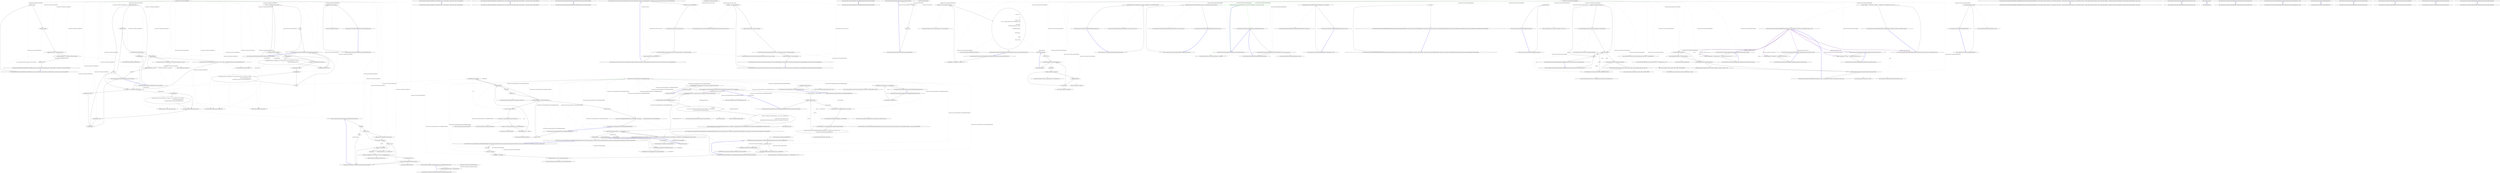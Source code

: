 digraph  {
n72 [label="QuantConnect.Scheduling.ScheduledEvent", span=""];
n73 [label="QuantConnect.Scheduling.ScheduledEventException", span=""];
n0 [cluster="QuantConnect.Scheduling.ScheduledEvent.ScheduledEvent(string, System.DateTime, System.Action<string, System.DateTime>)", label="Entry QuantConnect.Scheduling.ScheduledEvent.ScheduledEvent(string, System.DateTime, System.Action<string, System.DateTime>)", span="88-88"];
n1 [cluster="QuantConnect.Scheduling.ScheduledEvent.ScheduledEvent(string, System.DateTime, System.Action<string, System.DateTime>)", label="Exit QuantConnect.Scheduling.ScheduledEvent.ScheduledEvent(string, System.DateTime, System.Action<string, System.DateTime>)", span="88-88"];
n2 [cluster="QuantConnect.Scheduling.ScheduledEvent.ScheduledEvent(string, System.Collections.Generic.IEnumerable<System.DateTime>, System.Action<string, System.DateTime>)", label="Entry QuantConnect.Scheduling.ScheduledEvent.ScheduledEvent(string, System.Collections.Generic.IEnumerable<System.DateTime>, System.Action<string, System.DateTime>)", span="99-99"];
n3 [cluster="QuantConnect.Scheduling.ScheduledEvent.ScheduledEvent(string, System.Collections.Generic.IEnumerable<System.DateTime>, System.Action<string, System.DateTime>)", label="Exit QuantConnect.Scheduling.ScheduledEvent.ScheduledEvent(string, System.Collections.Generic.IEnumerable<System.DateTime>, System.Action<string, System.DateTime>)", span="99-99"];
n4 [cluster="QuantConnect.Scheduling.ScheduledEvent.ScheduledEvent(string, System.Collections.Generic.IEnumerator<System.DateTime>, System.Action<string, System.DateTime>)", label="Entry QuantConnect.Scheduling.ScheduledEvent.ScheduledEvent(string, System.Collections.Generic.IEnumerator<System.DateTime>, System.Action<string, System.DateTime>)", span="110-110"];
n5 [cluster="QuantConnect.Scheduling.ScheduledEvent.ScheduledEvent(string, System.Collections.Generic.IEnumerator<System.DateTime>, System.Action<string, System.DateTime>)", label="_name = name", span="112-112"];
n6 [cluster="QuantConnect.Scheduling.ScheduledEvent.ScheduledEvent(string, System.Collections.Generic.IEnumerator<System.DateTime>, System.Action<string, System.DateTime>)", label="_callback = callback", span="113-113"];
n7 [cluster="QuantConnect.Scheduling.ScheduledEvent.ScheduledEvent(string, System.Collections.Generic.IEnumerator<System.DateTime>, System.Action<string, System.DateTime>)", label="_orderedEventUtcTimes = orderedEventUtcTimes", span="114-114"];
n8 [cluster="QuantConnect.Scheduling.ScheduledEvent.ScheduledEvent(string, System.Collections.Generic.IEnumerator<System.DateTime>, System.Action<string, System.DateTime>)", label="_endOfScheduledEvents = !_orderedEventUtcTimes.MoveNext()", span="117-117"];
n9 [cluster="QuantConnect.Scheduling.ScheduledEvent.ScheduledEvent(string, System.Collections.Generic.IEnumerator<System.DateTime>, System.Action<string, System.DateTime>)", label="Enabled = true", span="119-119"];
n11 [cluster="System.Collections.IEnumerator.MoveNext()", label="Entry System.Collections.IEnumerator.MoveNext()", span="0-0"];
n10 [cluster="QuantConnect.Scheduling.ScheduledEvent.ScheduledEvent(string, System.Collections.Generic.IEnumerator<System.DateTime>, System.Action<string, System.DateTime>)", label="Exit QuantConnect.Scheduling.ScheduledEvent.ScheduledEvent(string, System.Collections.Generic.IEnumerator<System.DateTime>, System.Action<string, System.DateTime>)", span="110-110"];
n12 [cluster="QuantConnect.Scheduling.ScheduledEvent.Scan(System.DateTime)", label="Entry QuantConnect.Scheduling.ScheduledEvent.Scan(System.DateTime)", span="126-126"];
n13 [cluster="QuantConnect.Scheduling.ScheduledEvent.Scan(System.DateTime)", label=_endOfScheduledEvents, span="128-128"];
n23 [cluster="QuantConnect.Scheduling.ScheduledEvent.Scan(System.DateTime)", label="utcTime >= _orderedEventUtcTimes.Current", span="154-154"];
n25 [cluster="QuantConnect.Scheduling.ScheduledEvent.Scan(System.DateTime)", label="Log.Trace(string.Format(''ScheduledEvent.{0}: Firing at {1} UTC Scheduled at {2} UTC'', Name,\r\n                            utcTime.ToString(DateFormat.UI),\r\n                            _orderedEventUtcTimes.Current.ToString(DateFormat.UI))\r\n                            )", span="158-161"];
n14 [cluster="QuantConnect.Scheduling.ScheduledEvent.Scan(System.DateTime)", label="return;", span="130-130"];
n15 [cluster="QuantConnect.Scheduling.ScheduledEvent.Scan(System.DateTime)", label=_needsMoveNext, span="135-135"];
n16 [cluster="QuantConnect.Scheduling.ScheduledEvent.Scan(System.DateTime)", label="!_orderedEventUtcTimes.MoveNext()", span="138-138"];
n17 [cluster="QuantConnect.Scheduling.ScheduledEvent.Scan(System.DateTime)", label=IsLoggingEnabled, span="140-140"];
n21 [cluster="QuantConnect.Scheduling.ScheduledEvent.Scan(System.DateTime)", label=IsLoggingEnabled, span="147-147"];
n18 [cluster="QuantConnect.Scheduling.ScheduledEvent.Scan(System.DateTime)", label="Log.Trace(string.Format(''ScheduledEvent.{0}: Completed scheduled events.'', Name))", span="142-142"];
n19 [cluster="QuantConnect.Scheduling.ScheduledEvent.Scan(System.DateTime)", label="_endOfScheduledEvents = true", span="144-144"];
n31 [cluster="string.Format(string, object)", label="Entry string.Format(string, object)", span="0-0"];
n32 [cluster="QuantConnect.Logging.Log.Trace(string, bool)", label="Entry QuantConnect.Logging.Log.Trace(string, bool)", span="106-106"];
n20 [cluster="QuantConnect.Scheduling.ScheduledEvent.Scan(System.DateTime)", label="return;", span="145-145"];
n22 [cluster="QuantConnect.Scheduling.ScheduledEvent.Scan(System.DateTime)", label="Log.Trace(string.Format(''ScheduledEvent.{0}: Next event: {1} UTC'', Name, _orderedEventUtcTimes.Current.ToString(DateFormat.UI)))", span="149-149"];
n33 [cluster="System.DateTime.ToString(string)", label="Entry System.DateTime.ToString(string)", span="0-0"];
n34 [cluster="string.Format(string, object, object)", label="Entry string.Format(string, object, object)", span="0-0"];
n24 [cluster="QuantConnect.Scheduling.ScheduledEvent.Scan(System.DateTime)", label=IsLoggingEnabled, span="156-156"];
n28 [cluster="QuantConnect.Scheduling.ScheduledEvent.Scan(System.DateTime)", label="_needsMoveNext = false", span="170-170"];
n26 [cluster="QuantConnect.Scheduling.ScheduledEvent.Scan(System.DateTime)", label="OnEventFired(_orderedEventUtcTimes.Current)", span="164-164"];
n35 [cluster="string.Format(string, object, object, object)", label="Entry string.Format(string, object, object, object)", span="0-0"];
n27 [cluster="QuantConnect.Scheduling.ScheduledEvent.Scan(System.DateTime)", label="_needsMoveNext = true", span="165-165"];
n36 [cluster="QuantConnect.Scheduling.ScheduledEvent.OnEventFired(System.DateTime)", label="Entry QuantConnect.Scheduling.ScheduledEvent.OnEventFired(System.DateTime)", span="228-228"];
n29 [cluster="QuantConnect.Scheduling.ScheduledEvent.Scan(System.DateTime)", label=_needsMoveNext, span="176-176"];
n30 [cluster="QuantConnect.Scheduling.ScheduledEvent.Scan(System.DateTime)", label="Exit QuantConnect.Scheduling.ScheduledEvent.Scan(System.DateTime)", span="126-126"];
n37 [cluster="QuantConnect.Scheduling.ScheduledEvent.SkipEventsUntil(System.DateTime)", label="Entry QuantConnect.Scheduling.ScheduledEvent.SkipEventsUntil(System.DateTime)", span="183-183"];
n38 [cluster="QuantConnect.Scheduling.ScheduledEvent.SkipEventsUntil(System.DateTime)", label="utcTime < _orderedEventUtcTimes.Current", span="186-186"];
n41 [cluster="QuantConnect.Scheduling.ScheduledEvent.SkipEventsUntil(System.DateTime)", label="utcTime <= _orderedEventUtcTimes.Current", span="191-191"];
n44 [cluster="QuantConnect.Scheduling.ScheduledEvent.SkipEventsUntil(System.DateTime)", label="Log.Trace(string.Format(''ScheduledEvent.{0}: Skipped events before {1}. Next event: {2}'', Name,\r\n                            utcTime.ToString(DateFormat.UI),\r\n                            _orderedEventUtcTimes.Current.ToString(DateFormat.UI)\r\n                            ))", span="198-201"];
n47 [cluster="QuantConnect.Scheduling.ScheduledEvent.SkipEventsUntil(System.DateTime)", label="Log.Trace(string.Format(''ScheduledEvent.{0}: Exhausted event stream during skip until {1}'', Name,\r\n                    utcTime.ToString(DateFormat.UI)\r\n                    ))", span="208-210"];
n39 [cluster="QuantConnect.Scheduling.ScheduledEvent.SkipEventsUntil(System.DateTime)", label="return;", span="186-186"];
n40 [cluster="QuantConnect.Scheduling.ScheduledEvent.SkipEventsUntil(System.DateTime)", label="_orderedEventUtcTimes.MoveNext()", span="188-188"];
n46 [cluster="QuantConnect.Scheduling.ScheduledEvent.SkipEventsUntil(System.DateTime)", label=IsLoggingEnabled, span="206-206"];
n42 [cluster="QuantConnect.Scheduling.ScheduledEvent.SkipEventsUntil(System.DateTime)", label="_needsMoveNext = false", span="194-194"];
n43 [cluster="QuantConnect.Scheduling.ScheduledEvent.SkipEventsUntil(System.DateTime)", label=IsLoggingEnabled, span="196-196"];
n45 [cluster="QuantConnect.Scheduling.ScheduledEvent.SkipEventsUntil(System.DateTime)", label="return;", span="203-203"];
n48 [cluster="QuantConnect.Scheduling.ScheduledEvent.SkipEventsUntil(System.DateTime)", label="_endOfScheduledEvents = true", span="212-212"];
n49 [cluster="QuantConnect.Scheduling.ScheduledEvent.SkipEventsUntil(System.DateTime)", label="Exit QuantConnect.Scheduling.ScheduledEvent.SkipEventsUntil(System.DateTime)", span="183-183"];
n50 [cluster="QuantConnect.Scheduling.ScheduledEvent.System.IDisposable.Dispose()", label="Entry QuantConnect.Scheduling.ScheduledEvent.System.IDisposable.Dispose()", span="219-219"];
n51 [cluster="QuantConnect.Scheduling.ScheduledEvent.System.IDisposable.Dispose()", label="_orderedEventUtcTimes.Dispose()", span="221-221"];
n52 [cluster="QuantConnect.Scheduling.ScheduledEvent.System.IDisposable.Dispose()", label="Exit QuantConnect.Scheduling.ScheduledEvent.System.IDisposable.Dispose()", span="219-219"];
n53 [cluster="System.IDisposable.Dispose()", label="Entry System.IDisposable.Dispose()", span="0-0"];
n54 [cluster="QuantConnect.Scheduling.ScheduledEvent.OnEventFired(System.DateTime)", label="!Enabled", span="233-233"];
n60 [cluster="QuantConnect.Scheduling.ScheduledEvent.OnEventFired(System.DateTime)", label="handler(_name, triggerTime)", span="240-240"];
n55 [cluster="QuantConnect.Scheduling.ScheduledEvent.OnEventFired(System.DateTime)", label="return;", span="233-233"];
n56 [cluster="QuantConnect.Scheduling.ScheduledEvent.OnEventFired(System.DateTime)", label="_callback != null", span="235-235"];
n57 [cluster="QuantConnect.Scheduling.ScheduledEvent.OnEventFired(System.DateTime)", label="_callback(_name, _orderedEventUtcTimes.Current)", span="237-237"];
n58 [cluster="QuantConnect.Scheduling.ScheduledEvent.OnEventFired(System.DateTime)", label="var handler = EventFired", span="239-239"];
n66 [cluster="System.Action<T1, T2>.Invoke(T1, T2)", label="Entry System.Action<T1, T2>.Invoke(T1, T2)", span="0-0"];
n59 [cluster="QuantConnect.Scheduling.ScheduledEvent.OnEventFired(System.DateTime)", label="handler != null", span="240-240"];
n61 [cluster="QuantConnect.Scheduling.ScheduledEvent.OnEventFired(System.DateTime)", label=Exception, span="242-242"];
n65 [cluster="QuantConnect.Scheduling.ScheduledEvent.OnEventFired(System.DateTime)", label="Exit QuantConnect.Scheduling.ScheduledEvent.OnEventFired(System.DateTime)", span="228-228"];
n62 [cluster="QuantConnect.Scheduling.ScheduledEvent.OnEventFired(System.DateTime)", label="Log.Error($''ScheduledEvent.Scan(): Exception was thrown in OnEventFired: {ex}'')", span="244-244"];
n63 [cluster="QuantConnect.Scheduling.ScheduledEvent.OnEventFired(System.DateTime)", label="_needsMoveNext = true", span="247-247"];
n67 [cluster="QuantConnect.Logging.Log.Error(string, bool)", label="Entry QuantConnect.Logging.Log.Error(string, bool)", span="65-65"];
n64 [cluster="QuantConnect.Scheduling.ScheduledEvent.OnEventFired(System.DateTime)", label="throw new ScheduledEventException(ex.ToString());", span="248-248"];
n68 [cluster="QuantConnect.Scheduling.ScheduledEventException.ScheduledEventException(string)", label="Entry QuantConnect.Scheduling.ScheduledEventException.ScheduledEventException(string)", span="267-267"];
n69 [cluster="System.Exception.ToString()", label="Entry System.Exception.ToString()", span="0-0"];
n70 [cluster="QuantConnect.Scheduling.ScheduledEventException.ScheduledEventException(string)", label="ScheduledEventExceptionMessage = exceptionMessage", span="269-269"];
n71 [cluster="QuantConnect.Scheduling.ScheduledEventException.ScheduledEventException(string)", label="Exit QuantConnect.Scheduling.ScheduledEventException.ScheduledEventException(string)", span="267-267"];
m0_0 [cluster="QuantConnect.Packets.AlgorithmNodePacket.AlgorithmNodePacket(QuantConnect.Packets.PacketType)", file="AlgorithmNodePacket.cs", label="Entry QuantConnect.Packets.AlgorithmNodePacket.AlgorithmNodePacket(QuantConnect.Packets.PacketType)", span="30-30"];
m0_1 [cluster="QuantConnect.Packets.AlgorithmNodePacket.AlgorithmNodePacket(QuantConnect.Packets.PacketType)", file="AlgorithmNodePacket.cs", label="Exit QuantConnect.Packets.AlgorithmNodePacket.AlgorithmNodePacket(QuantConnect.Packets.PacketType)", span="30-30"];
m1_8 [cluster="QuantConnect.Securities.Crypto.Crypto.Crypto(QuantConnect.Symbol, QuantConnect.Securities.SecurityExchangeHours, QuantConnect.Securities.Cash, QuantConnect.Securities.SymbolProperties)", file="IResultHandler.cs", label="Entry QuantConnect.Securities.Crypto.Crypto.Crypto(QuantConnect.Symbol, QuantConnect.Securities.SecurityExchangeHours, QuantConnect.Securities.Cash, QuantConnect.Securities.SymbolProperties)", span="69-69"];
m1_9 [cluster="QuantConnect.Securities.Crypto.Crypto.Crypto(QuantConnect.Symbol, QuantConnect.Securities.SecurityExchangeHours, QuantConnect.Securities.Cash, QuantConnect.Securities.SymbolProperties)", file="IResultHandler.cs", label="Holdings = new CryptoHolding(this)", span="86-86"];
m1_11 [cluster="QuantConnect.Securities.Crypto.Crypto.Crypto(QuantConnect.Symbol, QuantConnect.Securities.SecurityExchangeHours, QuantConnect.Securities.Cash, QuantConnect.Securities.SymbolProperties)", file="IResultHandler.cs", label="Forex.Forex.DecomposeCurrencyPair(symbol.Value, out baseCurrencySymbol, out quoteCurrencySymbol)", span="90-90"];
m1_10 [cluster="QuantConnect.Securities.Crypto.Crypto.Crypto(QuantConnect.Symbol, QuantConnect.Securities.SecurityExchangeHours, QuantConnect.Securities.Cash, QuantConnect.Securities.SymbolProperties)", file="IResultHandler.cs", label="string baseCurrencySymbol, quoteCurrencySymbol", span="89-89"];
m1_12 [cluster="QuantConnect.Securities.Crypto.Crypto.Crypto(QuantConnect.Symbol, QuantConnect.Securities.SecurityExchangeHours, QuantConnect.Securities.Cash, QuantConnect.Securities.SymbolProperties)", file="IResultHandler.cs", label="BaseCurrencySymbol = baseCurrencySymbol", span="91-91"];
m1_13 [cluster="QuantConnect.Securities.Crypto.Crypto.Crypto(QuantConnect.Symbol, QuantConnect.Securities.SecurityExchangeHours, QuantConnect.Securities.Cash, QuantConnect.Securities.SymbolProperties)", file="IResultHandler.cs", label="Exit QuantConnect.Securities.Crypto.Crypto.Crypto(QuantConnect.Symbol, QuantConnect.Securities.SecurityExchangeHours, QuantConnect.Securities.Cash, QuantConnect.Securities.SymbolProperties)", span="69-69"];
m1_6 [cluster="QuantConnect.Securities.Crypto.CryptoHolding.CryptoHolding(QuantConnect.Securities.Crypto.Crypto)", file="IResultHandler.cs", label="Entry QuantConnect.Securities.Crypto.CryptoHolding.CryptoHolding(QuantConnect.Securities.Crypto.Crypto)", span="27-27"];
m1_0 [cluster="QuantConnect.Securities.Crypto.Crypto.Crypto(QuantConnect.Securities.SecurityExchangeHours, QuantConnect.Securities.Cash, QuantConnect.Data.SubscriptionDataConfig, QuantConnect.Securities.SymbolProperties)", file="IResultHandler.cs", label="Entry QuantConnect.Securities.Crypto.Crypto.Crypto(QuantConnect.Securities.SecurityExchangeHours, QuantConnect.Securities.Cash, QuantConnect.Data.SubscriptionDataConfig, QuantConnect.Securities.SymbolProperties)", span="37-37"];
m1_1 [cluster="QuantConnect.Securities.Crypto.Crypto.Crypto(QuantConnect.Securities.SecurityExchangeHours, QuantConnect.Securities.Cash, QuantConnect.Data.SubscriptionDataConfig, QuantConnect.Securities.SymbolProperties)", file="IResultHandler.cs", label="Holdings = new CryptoHolding(this)", span="54-54"];
m1_3 [cluster="QuantConnect.Securities.Crypto.Crypto.Crypto(QuantConnect.Securities.SecurityExchangeHours, QuantConnect.Securities.Cash, QuantConnect.Data.SubscriptionDataConfig, QuantConnect.Securities.SymbolProperties)", file="IResultHandler.cs", label="Forex.Forex.DecomposeCurrencyPair(config.Symbol.Value, out baseCurrencySymbol, out quoteCurrencySymbol)", span="58-58"];
m1_2 [cluster="QuantConnect.Securities.Crypto.Crypto.Crypto(QuantConnect.Securities.SecurityExchangeHours, QuantConnect.Securities.Cash, QuantConnect.Data.SubscriptionDataConfig, QuantConnect.Securities.SymbolProperties)", file="IResultHandler.cs", label="string baseCurrencySymbol, quoteCurrencySymbol", span="57-57"];
m1_4 [cluster="QuantConnect.Securities.Crypto.Crypto.Crypto(QuantConnect.Securities.SecurityExchangeHours, QuantConnect.Securities.Cash, QuantConnect.Data.SubscriptionDataConfig, QuantConnect.Securities.SymbolProperties)", file="IResultHandler.cs", label="BaseCurrencySymbol = baseCurrencySymbol", span="59-59"];
m1_5 [cluster="QuantConnect.Securities.Crypto.Crypto.Crypto(QuantConnect.Securities.SecurityExchangeHours, QuantConnect.Securities.Cash, QuantConnect.Data.SubscriptionDataConfig, QuantConnect.Securities.SymbolProperties)", file="IResultHandler.cs", label="Exit QuantConnect.Securities.Crypto.Crypto.Crypto(QuantConnect.Securities.SecurityExchangeHours, QuantConnect.Securities.Cash, QuantConnect.Data.SubscriptionDataConfig, QuantConnect.Securities.SymbolProperties)", span="37-37"];
m1_7 [cluster="QuantConnect.Securities.Forex.Forex.DecomposeCurrencyPair(string, out string, out string)", file="IResultHandler.cs", label="Entry QuantConnect.Securities.Forex.Forex.DecomposeCurrencyPair(string, out string, out string)", span="108-108"];
m1_14 [file="IResultHandler.cs", label="QuantConnect.Securities.Crypto.Crypto", span=""];
m3_54 [cluster="QuantConnect.Logging.Log.Error(System.Exception, string, bool)", file="LiveTradingRealTimeHandler.cs", label="Entry QuantConnect.Logging.Log.Error(System.Exception, string, bool)", span="98-98"];
m3_25 [cluster="Unk.Where", file="LiveTradingRealTimeHandler.cs", label="Entry Unk.Where", span=""];
m3_71 [cluster="QuantConnect.Lean.Engine.RealTime.LiveTradingRealTimeHandler.Remove(string)", file="LiveTradingRealTimeHandler.cs", label="Entry QuantConnect.Lean.Engine.RealTime.LiveTradingRealTimeHandler.Remove(string)", span="173-173"];
m3_72 [cluster="QuantConnect.Lean.Engine.RealTime.LiveTradingRealTimeHandler.Remove(string)", file="LiveTradingRealTimeHandler.cs", label="ScheduledEvent scheduledEvent", span="175-175"];
m3_73 [cluster="QuantConnect.Lean.Engine.RealTime.LiveTradingRealTimeHandler.Remove(string)", file="LiveTradingRealTimeHandler.cs", label="_scheduledEvents.TryRemove(name, out scheduledEvent)", span="176-176"];
m3_74 [cluster="QuantConnect.Lean.Engine.RealTime.LiveTradingRealTimeHandler.Remove(string)", file="LiveTradingRealTimeHandler.cs", label="Exit QuantConnect.Lean.Engine.RealTime.LiveTradingRealTimeHandler.Remove(string)", span="173-173"];
m3_81 [cluster="System.Threading.CancellationTokenSource.Cancel()", file="LiveTradingRealTimeHandler.cs", label="Entry System.Threading.CancellationTokenSource.Cancel()", span="0-0"];
m3_28 [cluster="lambda expression", file="LiveTradingRealTimeHandler.cs", label="Entry lambda expression", span="76-80"];
m3_29 [cluster="lambda expression", file="LiveTradingRealTimeHandler.cs", label="RefreshMarketHoursToday(triggerTime.ConvertFromUtc(_algorithm.TimeZone).Date)", span="79-79"];
m3_31 [cluster="lambda expression", file="LiveTradingRealTimeHandler.cs", label="Entry lambda expression", span="86-86"];
m3_30 [cluster="lambda expression", file="LiveTradingRealTimeHandler.cs", label="Exit lambda expression", span="76-80"];
m3_32 [cluster="lambda expression", file="LiveTradingRealTimeHandler.cs", label="x.IsInternalFeed()", span="86-86"];
m3_33 [cluster="lambda expression", file="LiveTradingRealTimeHandler.cs", label="Exit lambda expression", span="86-86"];
m3_26 [cluster="Unk.EverySecurityEndOfDay", file="LiveTradingRealTimeHandler.cs", label="Entry Unk.EverySecurityEndOfDay", span=""];
m3_78 [cluster="QuantConnect.Lean.Engine.RealTime.LiveTradingRealTimeHandler.Exit()", file="LiveTradingRealTimeHandler.cs", label="Entry QuantConnect.Lean.Engine.RealTime.LiveTradingRealTimeHandler.Exit()", span="192-192"];
m3_79 [cluster="QuantConnect.Lean.Engine.RealTime.LiveTradingRealTimeHandler.Exit()", file="LiveTradingRealTimeHandler.cs", label="_cancellationTokenSource.Cancel()", span="194-194"];
m3_80 [cluster="QuantConnect.Lean.Engine.RealTime.LiveTradingRealTimeHandler.Exit()", file="LiveTradingRealTimeHandler.cs", label="Exit QuantConnect.Lean.Engine.RealTime.LiveTradingRealTimeHandler.Exit()", span="192-192"];
m3_51 [cluster="System.Convert.ToInt32(double)", file="LiveTradingRealTimeHandler.cs", label="Entry System.Convert.ToInt32(double)", span="0-0"];
m3_50 [cluster="System.DateTime.RoundUp(System.TimeSpan)", file="LiveTradingRealTimeHandler.cs", label="Entry System.DateTime.RoundUp(System.TimeSpan)", span="509-509"];
m3_18 [cluster="QuantConnect.Lean.Engine.RealTime.LiveTradingRealTimeHandler.RefreshMarketHoursToday(System.DateTime)", file="LiveTradingRealTimeHandler.cs", label="Entry QuantConnect.Lean.Engine.RealTime.LiveTradingRealTimeHandler.RefreshMarketHoursToday(System.DateTime)", span="140-140"];
m3_56 [cluster="QuantConnect.Lean.Engine.RealTime.LiveTradingRealTimeHandler.RefreshMarketHoursToday(System.DateTime)", file="LiveTradingRealTimeHandler.cs", label="date = date.Date", span="142-142"];
m3_57 [cluster="QuantConnect.Lean.Engine.RealTime.LiveTradingRealTimeHandler.RefreshMarketHoursToday(System.DateTime)", file="LiveTradingRealTimeHandler.cs", label="_algorithm.Securities.Values", span="145-145"];
m3_58 [cluster="QuantConnect.Lean.Engine.RealTime.LiveTradingRealTimeHandler.RefreshMarketHoursToday(System.DateTime)", file="LiveTradingRealTimeHandler.cs", label="var marketHours = _api.MarketToday(date, security.Symbol)", span="147-147"];
m3_59 [cluster="QuantConnect.Lean.Engine.RealTime.LiveTradingRealTimeHandler.RefreshMarketHoursToday(System.DateTime)", file="LiveTradingRealTimeHandler.cs", label="security.Exchange.SetMarketHours(marketHours, date.DayOfWeek)", span="148-148"];
m3_60 [cluster="QuantConnect.Lean.Engine.RealTime.LiveTradingRealTimeHandler.RefreshMarketHoursToday(System.DateTime)", file="LiveTradingRealTimeHandler.cs", label="var localMarketHours = security.Exchange.Hours.MarketHours[date.DayOfWeek]", span="149-149"];
m3_61 [cluster="QuantConnect.Lean.Engine.RealTime.LiveTradingRealTimeHandler.RefreshMarketHoursToday(System.DateTime)", file="LiveTradingRealTimeHandler.cs", label="Log.Trace(string.Format(''LiveTradingRealTimeHandler.SetupEvents({0}): Market hours set: Symbol: {1} {2}'',\r\n                        security.Type, security.Symbol, localMarketHours))", span="150-151"];
m3_62 [cluster="QuantConnect.Lean.Engine.RealTime.LiveTradingRealTimeHandler.RefreshMarketHoursToday(System.DateTime)", file="LiveTradingRealTimeHandler.cs", label="Exit QuantConnect.Lean.Engine.RealTime.LiveTradingRealTimeHandler.RefreshMarketHoursToday(System.DateTime)", span="140-140"];
m3_63 [cluster="QuantConnect.Interfaces.IApi.MarketToday(System.DateTime, QuantConnect.Symbol)", file="LiveTradingRealTimeHandler.cs", label="Entry QuantConnect.Interfaces.IApi.MarketToday(System.DateTime, QuantConnect.Symbol)", span="291-291"];
m3_75 [cluster="System.Collections.Concurrent.ConcurrentDictionary<TKey, TValue>.TryRemove(TKey, out TValue)", file="LiveTradingRealTimeHandler.cs", label="Entry System.Collections.Concurrent.ConcurrentDictionary<TKey, TValue>.TryRemove(TKey, out TValue)", span="0-0"];
m3_35 [cluster="QuantConnect.Lean.Engine.RealTime.LiveTradingRealTimeHandler.Run()", file="LiveTradingRealTimeHandler.cs", label="Entry QuantConnect.Lean.Engine.RealTime.LiveTradingRealTimeHandler.Run()", span="105-105"];
m3_36 [cluster="QuantConnect.Lean.Engine.RealTime.LiveTradingRealTimeHandler.Run()", file="LiveTradingRealTimeHandler.cs", label="_isActive = true", span="107-107"];
m3_37 [cluster="QuantConnect.Lean.Engine.RealTime.LiveTradingRealTimeHandler.Run()", file="LiveTradingRealTimeHandler.cs", label="!_cancellationTokenSource.IsCancellationRequested", span="110-110"];
m3_38 [cluster="QuantConnect.Lean.Engine.RealTime.LiveTradingRealTimeHandler.Run()", file="LiveTradingRealTimeHandler.cs", label="var time = DateTime.UtcNow", span="114-114"];
m3_46 [cluster="QuantConnect.Lean.Engine.RealTime.LiveTradingRealTimeHandler.Run()", file="LiveTradingRealTimeHandler.cs", label="_isActive = false", span="133-133"];
m3_39 [cluster="QuantConnect.Lean.Engine.RealTime.LiveTradingRealTimeHandler.Run()", file="LiveTradingRealTimeHandler.cs", label="var nextSecond = time.RoundUp(TimeSpan.FromSeconds(1))", span="117-117"];
m3_40 [cluster="QuantConnect.Lean.Engine.RealTime.LiveTradingRealTimeHandler.Run()", file="LiveTradingRealTimeHandler.cs", label="var delay = Convert.ToInt32((nextSecond - time).TotalMilliseconds)", span="118-118"];
m3_43 [cluster="QuantConnect.Lean.Engine.RealTime.LiveTradingRealTimeHandler.Run()", file="LiveTradingRealTimeHandler.cs", label="scheduledEvent.Value.Scan(time)", span="124-124"];
m3_41 [cluster="QuantConnect.Lean.Engine.RealTime.LiveTradingRealTimeHandler.Run()", file="LiveTradingRealTimeHandler.cs", label="Thread.Sleep(delay < 0 ? 1 : delay)", span="119-119"];
m3_42 [cluster="QuantConnect.Lean.Engine.RealTime.LiveTradingRealTimeHandler.Run()", file="LiveTradingRealTimeHandler.cs", label=_scheduledEvents, span="122-122"];
m3_44 [cluster="QuantConnect.Lean.Engine.RealTime.LiveTradingRealTimeHandler.Run()", file="LiveTradingRealTimeHandler.cs", label=Exception, span="127-127"];
m3_45 [cluster="QuantConnect.Lean.Engine.RealTime.LiveTradingRealTimeHandler.Run()", file="LiveTradingRealTimeHandler.cs", label="Log.Error(err)", span="129-129"];
m3_47 [cluster="QuantConnect.Lean.Engine.RealTime.LiveTradingRealTimeHandler.Run()", file="LiveTradingRealTimeHandler.cs", label="Log.Trace(''LiveTradingRealTimeHandler.Run(): Exiting thread... Exit triggered: '' + _cancellationTokenSource.IsCancellationRequested)", span="134-134"];
m3_48 [cluster="QuantConnect.Lean.Engine.RealTime.LiveTradingRealTimeHandler.Run()", file="LiveTradingRealTimeHandler.cs", label="Exit QuantConnect.Lean.Engine.RealTime.LiveTradingRealTimeHandler.Run()", span="105-105"];
m3_64 [cluster="QuantConnect.Securities.SecurityExchange.SetMarketHours(System.Collections.Generic.IEnumerable<QuantConnect.Securities.MarketHoursSegment>, params System.DayOfWeek[])", file="LiveTradingRealTimeHandler.cs", label="Entry QuantConnect.Securities.SecurityExchange.SetMarketHours(System.Collections.Generic.IEnumerable<QuantConnect.Securities.MarketHoursSegment>, params System.DayOfWeek[])", span="126-126"];
m3_16 [cluster="System.Threading.CancellationTokenSource.CancellationTokenSource()", file="LiveTradingRealTimeHandler.cs", label="Entry System.Threading.CancellationTokenSource.CancellationTokenSource()", span="0-0"];
m3_27 [cluster="QuantConnect.Scheduling.ScheduledEvent.SkipEventsUntil(System.DateTime)", file="LiveTradingRealTimeHandler.cs", label="Entry QuantConnect.Scheduling.ScheduledEvent.SkipEventsUntil(System.DateTime)", span="183-183"];
m3_52 [cluster="System.Threading.Thread.Sleep(int)", file="LiveTradingRealTimeHandler.cs", label="Entry System.Threading.Thread.Sleep(int)", span="0-0"];
m3_70 [cluster="System.Collections.Concurrent.ConcurrentDictionary<K, V>.AddOrUpdate<K, V>(K, V)", file="LiveTradingRealTimeHandler.cs", label="Entry System.Collections.Concurrent.ConcurrentDictionary<K, V>.AddOrUpdate<K, V>(K, V)", span="134-134"];
m3_34 [cluster="QuantConnect.Securities.Security.IsInternalFeed()", file="LiveTradingRealTimeHandler.cs", label="Entry QuantConnect.Securities.Security.IsInternalFeed()", span="30-30"];
m3_20 [cluster="QuantConnect.Time.EachDay(System.DateTime, System.DateTime)", file="LiveTradingRealTimeHandler.cs", label="Entry QuantConnect.Time.EachDay(System.DateTime, System.DateTime)", span="233-233"];
m3_65 [cluster="string.Format(string, object, object, object)", file="LiveTradingRealTimeHandler.cs", label="Entry string.Format(string, object, object, object)", span="0-0"];
m3_76 [cluster="QuantConnect.Lean.Engine.RealTime.LiveTradingRealTimeHandler.SetTime(System.DateTime)", file="LiveTradingRealTimeHandler.cs", label="Entry QuantConnect.Lean.Engine.RealTime.LiveTradingRealTimeHandler.SetTime(System.DateTime)", span="183-183"];
m3_77 [cluster="QuantConnect.Lean.Engine.RealTime.LiveTradingRealTimeHandler.SetTime(System.DateTime)", file="LiveTradingRealTimeHandler.cs", label="Exit QuantConnect.Lean.Engine.RealTime.LiveTradingRealTimeHandler.SetTime(System.DateTime)", span="183-183"];
m3_22 [cluster="ScheduledEvent.cstr", file="LiveTradingRealTimeHandler.cs", label="Entry ScheduledEvent.cstr", span=""];
m3_0 [cluster="QuantConnect.Lean.Engine.RealTime.LiveTradingRealTimeHandler.Setup(QuantConnect.Interfaces.IAlgorithm, QuantConnect.Packets.AlgorithmNodePacket, QuantConnect.Lean.Engine.Results.IResultHandler, QuantConnect.Interfaces.IApi)", file="LiveTradingRealTimeHandler.cs", label="Entry QuantConnect.Lean.Engine.RealTime.LiveTradingRealTimeHandler.Setup(QuantConnect.Interfaces.IAlgorithm, QuantConnect.Packets.AlgorithmNodePacket, QuantConnect.Lean.Engine.Results.IResultHandler, QuantConnect.Interfaces.IApi)", span="58-58"];
m3_1 [cluster="QuantConnect.Lean.Engine.RealTime.LiveTradingRealTimeHandler.Setup(QuantConnect.Interfaces.IAlgorithm, QuantConnect.Packets.AlgorithmNodePacket, QuantConnect.Lean.Engine.Results.IResultHandler, QuantConnect.Interfaces.IApi)", file="LiveTradingRealTimeHandler.cs", label="_api = api", span="61-61"];
m3_2 [cluster="QuantConnect.Lean.Engine.RealTime.LiveTradingRealTimeHandler.Setup(QuantConnect.Interfaces.IAlgorithm, QuantConnect.Packets.AlgorithmNodePacket, QuantConnect.Lean.Engine.Results.IResultHandler, QuantConnect.Interfaces.IApi)", file="LiveTradingRealTimeHandler.cs", label="_algorithm = algorithm", span="62-62"];
m3_3 [cluster="QuantConnect.Lean.Engine.RealTime.LiveTradingRealTimeHandler.Setup(QuantConnect.Interfaces.IAlgorithm, QuantConnect.Packets.AlgorithmNodePacket, QuantConnect.Lean.Engine.Results.IResultHandler, QuantConnect.Interfaces.IApi)", file="LiveTradingRealTimeHandler.cs", label="_resultHandler = resultHandler", span="63-63"];
m3_13 [cluster="QuantConnect.Lean.Engine.RealTime.LiveTradingRealTimeHandler.Setup(QuantConnect.Interfaces.IAlgorithm, QuantConnect.Packets.AlgorithmNodePacket, QuantConnect.Lean.Engine.Results.IResultHandler, QuantConnect.Interfaces.IApi)", file="LiveTradingRealTimeHandler.cs", label="scheduledEvent.Value.SkipEventsUntil(algorithm.UtcTime)", span="95-95"];
m3_4 [cluster="QuantConnect.Lean.Engine.RealTime.LiveTradingRealTimeHandler.Setup(QuantConnect.Interfaces.IAlgorithm, QuantConnect.Packets.AlgorithmNodePacket, QuantConnect.Lean.Engine.Results.IResultHandler, QuantConnect.Interfaces.IApi)", file="LiveTradingRealTimeHandler.cs", label="_cancellationTokenSource = new CancellationTokenSource()", span="64-64"];
m3_5 [cluster="QuantConnect.Lean.Engine.RealTime.LiveTradingRealTimeHandler.Setup(QuantConnect.Interfaces.IAlgorithm, QuantConnect.Packets.AlgorithmNodePacket, QuantConnect.Lean.Engine.Results.IResultHandler, QuantConnect.Interfaces.IApi)", file="LiveTradingRealTimeHandler.cs", label="var todayInAlgorithmTimeZone = DateTime.UtcNow.ConvertFromUtc(_algorithm.TimeZone).Date", span="66-66"];
m3_6 [cluster="QuantConnect.Lean.Engine.RealTime.LiveTradingRealTimeHandler.Setup(QuantConnect.Interfaces.IAlgorithm, QuantConnect.Packets.AlgorithmNodePacket, QuantConnect.Lean.Engine.Results.IResultHandler, QuantConnect.Interfaces.IApi)", file="LiveTradingRealTimeHandler.cs", label="RefreshMarketHoursToday(todayInAlgorithmTimeZone)", span="69-69"];
m3_7 [cluster="QuantConnect.Lean.Engine.RealTime.LiveTradingRealTimeHandler.Setup(QuantConnect.Interfaces.IAlgorithm, QuantConnect.Packets.AlgorithmNodePacket, QuantConnect.Lean.Engine.Results.IResultHandler, QuantConnect.Interfaces.IApi)", file="LiveTradingRealTimeHandler.cs", label="var times =\r\n                from date in Time.EachDay(todayInAlgorithmTimeZone.AddDays(1), Time.EndOfTime)\r\n                select date.ConvertToUtc(_algorithm.TimeZone)", span="72-74"];
m3_9 [cluster="QuantConnect.Lean.Engine.RealTime.LiveTradingRealTimeHandler.Setup(QuantConnect.Interfaces.IAlgorithm, QuantConnect.Packets.AlgorithmNodePacket, QuantConnect.Lean.Engine.Results.IResultHandler, QuantConnect.Interfaces.IApi)", file="LiveTradingRealTimeHandler.cs", label="Add(ScheduledEventFactory.EveryAlgorithmEndOfDay(_algorithm, _resultHandler, todayInAlgorithmTimeZone, Time.EndOfTime, ScheduledEvent.AlgorithmEndOfDayDelta, DateTime.UtcNow))", span="83-83"];
m3_11 [cluster="QuantConnect.Lean.Engine.RealTime.LiveTradingRealTimeHandler.Setup(QuantConnect.Interfaces.IAlgorithm, QuantConnect.Packets.AlgorithmNodePacket, QuantConnect.Lean.Engine.Results.IResultHandler, QuantConnect.Interfaces.IApi)", file="LiveTradingRealTimeHandler.cs", label="Add(ScheduledEventFactory.EverySecurityEndOfDay(_algorithm, _resultHandler, security, todayInAlgorithmTimeZone, Time.EndOfTime, ScheduledEvent.SecurityEndOfDayDelta, DateTime.UtcNow))", span="89-89"];
m3_8 [cluster="QuantConnect.Lean.Engine.RealTime.LiveTradingRealTimeHandler.Setup(QuantConnect.Interfaces.IAlgorithm, QuantConnect.Packets.AlgorithmNodePacket, QuantConnect.Lean.Engine.Results.IResultHandler, QuantConnect.Interfaces.IApi)", file="LiveTradingRealTimeHandler.cs", label="Add(new ScheduledEvent(''RefreshMarketHours'', times, (name, triggerTime) =>\r\n            {\r\n                // refresh market hours from api every day\r\n                RefreshMarketHoursToday(triggerTime.ConvertFromUtc(_algorithm.TimeZone).Date);\r\n            }))", span="76-80"];
m3_10 [cluster="QuantConnect.Lean.Engine.RealTime.LiveTradingRealTimeHandler.Setup(QuantConnect.Interfaces.IAlgorithm, QuantConnect.Packets.AlgorithmNodePacket, QuantConnect.Lean.Engine.Results.IResultHandler, QuantConnect.Interfaces.IApi)", file="LiveTradingRealTimeHandler.cs", label="_algorithm.Securities.Values.Where(x => x.IsInternalFeed())", span="86-86"];
m3_12 [cluster="QuantConnect.Lean.Engine.RealTime.LiveTradingRealTimeHandler.Setup(QuantConnect.Interfaces.IAlgorithm, QuantConnect.Packets.AlgorithmNodePacket, QuantConnect.Lean.Engine.Results.IResultHandler, QuantConnect.Interfaces.IApi)", file="LiveTradingRealTimeHandler.cs", label=_scheduledEvents, span="92-92"];
m3_14 [cluster="QuantConnect.Lean.Engine.RealTime.LiveTradingRealTimeHandler.Setup(QuantConnect.Interfaces.IAlgorithm, QuantConnect.Packets.AlgorithmNodePacket, QuantConnect.Lean.Engine.Results.IResultHandler, QuantConnect.Interfaces.IApi)", file="LiveTradingRealTimeHandler.cs", label="scheduledEvent.Value.IsLoggingEnabled = Log.DebuggingEnabled", span="97-97"];
m3_15 [cluster="QuantConnect.Lean.Engine.RealTime.LiveTradingRealTimeHandler.Setup(QuantConnect.Interfaces.IAlgorithm, QuantConnect.Packets.AlgorithmNodePacket, QuantConnect.Lean.Engine.Results.IResultHandler, QuantConnect.Interfaces.IApi)", file="LiveTradingRealTimeHandler.cs", label="Exit QuantConnect.Lean.Engine.RealTime.LiveTradingRealTimeHandler.Setup(QuantConnect.Interfaces.IAlgorithm, QuantConnect.Packets.AlgorithmNodePacket, QuantConnect.Lean.Engine.Results.IResultHandler, QuantConnect.Interfaces.IApi)", span="58-58"];
m3_21 [cluster="Unk.ConvertToUtc", file="LiveTradingRealTimeHandler.cs", label="Entry Unk.ConvertToUtc", span=""];
m3_23 [cluster="QuantConnect.Lean.Engine.RealTime.LiveTradingRealTimeHandler.Add(QuantConnect.Scheduling.ScheduledEvent)", file="LiveTradingRealTimeHandler.cs", label="Entry QuantConnect.Lean.Engine.RealTime.LiveTradingRealTimeHandler.Add(QuantConnect.Scheduling.ScheduledEvent)", span="159-159"];
m3_66 [cluster="QuantConnect.Lean.Engine.RealTime.LiveTradingRealTimeHandler.Add(QuantConnect.Scheduling.ScheduledEvent)", file="LiveTradingRealTimeHandler.cs", label="_algorithm != null", span="161-161"];
m3_67 [cluster="QuantConnect.Lean.Engine.RealTime.LiveTradingRealTimeHandler.Add(QuantConnect.Scheduling.ScheduledEvent)", file="LiveTradingRealTimeHandler.cs", label="scheduledEvent.SkipEventsUntil(_algorithm.UtcTime)", span="163-163"];
m3_68 [cluster="QuantConnect.Lean.Engine.RealTime.LiveTradingRealTimeHandler.Add(QuantConnect.Scheduling.ScheduledEvent)", file="LiveTradingRealTimeHandler.cs", label="_scheduledEvents.AddOrUpdate(scheduledEvent.Name, scheduledEvent)", span="166-166"];
m3_69 [cluster="QuantConnect.Lean.Engine.RealTime.LiveTradingRealTimeHandler.Add(QuantConnect.Scheduling.ScheduledEvent)", file="LiveTradingRealTimeHandler.cs", label="Exit QuantConnect.Lean.Engine.RealTime.LiveTradingRealTimeHandler.Add(QuantConnect.Scheduling.ScheduledEvent)", span="159-159"];
m3_55 [cluster="QuantConnect.Logging.Log.Trace(string, bool)", file="LiveTradingRealTimeHandler.cs", label="Entry QuantConnect.Logging.Log.Trace(string, bool)", span="106-106"];
m3_19 [cluster="System.DateTime.AddDays(double)", file="LiveTradingRealTimeHandler.cs", label="Entry System.DateTime.AddDays(double)", span="0-0"];
m3_24 [cluster="QuantConnect.Lean.Engine.RealTime.ScheduledEventFactory.EveryAlgorithmEndOfDay(QuantConnect.Interfaces.IAlgorithm, QuantConnect.Lean.Engine.Results.IResultHandler, System.DateTime, System.DateTime, System.TimeSpan, System.DateTime?)", file="LiveTradingRealTimeHandler.cs", label="Entry QuantConnect.Lean.Engine.RealTime.ScheduledEventFactory.EveryAlgorithmEndOfDay(QuantConnect.Interfaces.IAlgorithm, QuantConnect.Lean.Engine.Results.IResultHandler, System.DateTime, System.DateTime, System.TimeSpan, System.DateTime?)", span="64-64"];
m3_49 [cluster="System.TimeSpan.FromSeconds(double)", file="LiveTradingRealTimeHandler.cs", label="Entry System.TimeSpan.FromSeconds(double)", span="0-0"];
m3_17 [cluster="System.DateTime.ConvertFromUtc(DateTimeZone, bool)", file="LiveTradingRealTimeHandler.cs", label="Entry System.DateTime.ConvertFromUtc(DateTimeZone, bool)", span="546-546"];
m3_82 [file="LiveTradingRealTimeHandler.cs", label="QuantConnect.Lean.Engine.RealTime.LiveTradingRealTimeHandler", span=""];
m4_0 [cluster="QuantConnect.Packets.Packet.Packet(QuantConnect.Packets.PacketType)", file="Packet.cs", label="Entry QuantConnect.Packets.Packet.Packet(QuantConnect.Packets.PacketType)", span="42-42"];
m4_1 [cluster="QuantConnect.Packets.Packet.Packet(QuantConnect.Packets.PacketType)", file="Packet.cs", label="Channel = ''''", span="44-44"];
m4_2 [cluster="QuantConnect.Packets.Packet.Packet(QuantConnect.Packets.PacketType)", file="Packet.cs", label="Type = type", span="45-45"];
m4_3 [cluster="QuantConnect.Packets.Packet.Packet(QuantConnect.Packets.PacketType)", file="Packet.cs", label="Exit QuantConnect.Packets.Packet.Packet(QuantConnect.Packets.PacketType)", span="42-42"];
m4_4 [file="Packet.cs", label="QuantConnect.Packets.Packet", span=""];
m6_5 [cluster="System.Collections.Concurrent.ConcurrentQueue<T>.ConcurrentQueue()", file="TestResultHandler.cs", label="Entry System.Collections.Concurrent.ConcurrentQueue<T>.ConcurrentQueue()", span="0-0"];
m6_52 [cluster="QuantConnect.Chart.Chart(string)", file="TestResultHandler.cs", label="Entry QuantConnect.Chart.Chart(string)", span="64-64"];
m6_86 [cluster="QuantConnect.Tests.Engine.TestResultHandler.SendFinalResult(QuantConnect.Packets.AlgorithmNodePacket, System.Collections.Generic.Dictionary<int, QuantConnect.Orders.Order>, System.Collections.Generic.Dictionary<System.DateTime, decimal>, System.Collections.Generic.Dictionary<string, QuantConnect.Holding>, QuantConnect.Statistics.StatisticsResults, System.Collections.Generic.Dictionary<string, string>)", file="TestResultHandler.cs", label="Entry QuantConnect.Tests.Engine.TestResultHandler.SendFinalResult(QuantConnect.Packets.AlgorithmNodePacket, System.Collections.Generic.Dictionary<int, QuantConnect.Orders.Order>, System.Collections.Generic.Dictionary<System.DateTime, decimal>, System.Collections.Generic.Dictionary<string, QuantConnect.Holding>, QuantConnect.Statistics.StatisticsResults, System.Collections.Generic.Dictionary<string, string>)", span="186-186"];
m6_87 [cluster="QuantConnect.Tests.Engine.TestResultHandler.SendFinalResult(QuantConnect.Packets.AlgorithmNodePacket, System.Collections.Generic.Dictionary<int, QuantConnect.Orders.Order>, System.Collections.Generic.Dictionary<System.DateTime, decimal>, System.Collections.Generic.Dictionary<string, QuantConnect.Holding>, QuantConnect.Statistics.StatisticsResults, System.Collections.Generic.Dictionary<string, string>)", file="TestResultHandler.cs", label="Exit QuantConnect.Tests.Engine.TestResultHandler.SendFinalResult(QuantConnect.Packets.AlgorithmNodePacket, System.Collections.Generic.Dictionary<int, QuantConnect.Orders.Order>, System.Collections.Generic.Dictionary<System.DateTime, decimal>, System.Collections.Generic.Dictionary<string, QuantConnect.Holding>, QuantConnect.Statistics.StatisticsResults, System.Collections.Generic.Dictionary<string, string>)", span="186-186"];
m6_92 [cluster="QuantConnect.Tests.Engine.TestResultHandler.RuntimeStatistic(string, string)", file="TestResultHandler.cs", label="Entry QuantConnect.Tests.Engine.TestResultHandler.RuntimeStatistic(string, string)", span="203-203"];
m6_93 [cluster="QuantConnect.Tests.Engine.TestResultHandler.RuntimeStatistic(string, string)", file="TestResultHandler.cs", label="Exit QuantConnect.Tests.Engine.TestResultHandler.RuntimeStatistic(string, string)", span="203-203"];
m6_25 [cluster="QuantConnect.Tests.Engine.TestResultHandler.DebugMessage(string)", file="TestResultHandler.cs", label="Entry QuantConnect.Tests.Engine.TestResultHandler.DebugMessage(string)", span="91-91"];
m6_26 [cluster="QuantConnect.Tests.Engine.TestResultHandler.DebugMessage(string)", file="TestResultHandler.cs", label="Messages.Enqueue(new DebugPacket(_job.ProjectId, _job.AlgorithmId, _job.CompileId, message))", span="93-93"];
m6_27 [cluster="QuantConnect.Tests.Engine.TestResultHandler.DebugMessage(string)", file="TestResultHandler.cs", label="Exit QuantConnect.Tests.Engine.TestResultHandler.DebugMessage(string)", span="91-91"];
m6_40 [cluster="QuantConnect.Tests.Engine.TestResultHandler.RuntimeError(string, string)", file="TestResultHandler.cs", label="Entry QuantConnect.Tests.Engine.TestResultHandler.RuntimeError(string, string)", span="110-110"];
m6_41 [cluster="QuantConnect.Tests.Engine.TestResultHandler.RuntimeError(string, string)", file="TestResultHandler.cs", label="Messages.Enqueue(new RuntimeErrorPacket(_job.UserId, _job.AlgorithmId, message, stacktrace))", span="112-112"];
m6_42 [cluster="QuantConnect.Tests.Engine.TestResultHandler.RuntimeError(string, string)", file="TestResultHandler.cs", label="Exit QuantConnect.Tests.Engine.TestResultHandler.RuntimeError(string, string)", span="110-110"];
m6_17 [cluster="System.Collections.Concurrent.ConcurrentQueue<T>.TryDequeue(out T)", file="TestResultHandler.cs", label="Entry System.Collections.Concurrent.ConcurrentQueue<T>.TryDequeue(out T)", span="0-0"];
m6_28 [cluster="QuantConnect.Packets.DebugPacket.DebugPacket(int, string, string, string, bool)", file="TestResultHandler.cs", label="Entry QuantConnect.Packets.DebugPacket.DebugPacket(int, string, string, string, bool)", span="66-66"];
m6_30 [cluster="QuantConnect.Tests.Engine.TestResultHandler.SystemDebugMessage(string)", file="TestResultHandler.cs", label="Entry QuantConnect.Tests.Engine.TestResultHandler.SystemDebugMessage(string)", span="96-96"];
m6_31 [cluster="QuantConnect.Tests.Engine.TestResultHandler.SystemDebugMessage(string)", color=green, community=0, file="TestResultHandler.cs", label="0: Messages.Enqueue(new SystemDebugPacket(_job.ProjectId, _job.AlgorithmId, _job.CompileId, message))", span="98-98"];
m6_54 [cluster="System.Collections.Generic.Dictionary<TKey, TValue>.ContainsKey(TKey)", file="TestResultHandler.cs", label="Entry System.Collections.Generic.Dictionary<TKey, TValue>.ContainsKey(TKey)", span="0-0"];
m6_99 [cluster="System.Threading.CancellationTokenSource.Cancel()", file="TestResultHandler.cs", label="Entry System.Threading.CancellationTokenSource.Cancel()", span="0-0"];
m6_20 [cluster="QuantConnect.Tests.Engine.TestResultHandler.Initialize(QuantConnect.Packets.AlgorithmNodePacket, QuantConnect.Interfaces.IMessagingHandler, QuantConnect.Interfaces.IApi, QuantConnect.Lean.Engine.DataFeeds.IDataFeed, QuantConnect.Lean.Engine.Setup.ISetupHandler, QuantConnect.Lean.Engine.TransactionHandlers.ITransactionHandler)", file="TestResultHandler.cs", label="Entry QuantConnect.Tests.Engine.TestResultHandler.Initialize(QuantConnect.Packets.AlgorithmNodePacket, QuantConnect.Interfaces.IMessagingHandler, QuantConnect.Interfaces.IApi, QuantConnect.Lean.Engine.DataFeeds.IDataFeed, QuantConnect.Lean.Engine.Setup.ISetupHandler, QuantConnect.Lean.Engine.TransactionHandlers.ITransactionHandler)", span="77-77"];
m6_21 [cluster="QuantConnect.Tests.Engine.TestResultHandler.Initialize(QuantConnect.Packets.AlgorithmNodePacket, QuantConnect.Interfaces.IMessagingHandler, QuantConnect.Interfaces.IApi, QuantConnect.Lean.Engine.DataFeeds.IDataFeed, QuantConnect.Lean.Engine.Setup.ISetupHandler, QuantConnect.Lean.Engine.TransactionHandlers.ITransactionHandler)", file="TestResultHandler.cs", label="_job = job", span="84-84"];
m6_22 [cluster="QuantConnect.Tests.Engine.TestResultHandler.Initialize(QuantConnect.Packets.AlgorithmNodePacket, QuantConnect.Interfaces.IMessagingHandler, QuantConnect.Interfaces.IApi, QuantConnect.Lean.Engine.DataFeeds.IDataFeed, QuantConnect.Lean.Engine.Setup.ISetupHandler, QuantConnect.Lean.Engine.TransactionHandlers.ITransactionHandler)", file="TestResultHandler.cs", label="Exit QuantConnect.Tests.Engine.TestResultHandler.Initialize(QuantConnect.Packets.AlgorithmNodePacket, QuantConnect.Interfaces.IMessagingHandler, QuantConnect.Interfaces.IApi, QuantConnect.Lean.Engine.DataFeeds.IDataFeed, QuantConnect.Lean.Engine.Setup.ISetupHandler, QuantConnect.Lean.Engine.TransactionHandlers.ITransactionHandler)", span="77-77"];
m6_55 [cluster="QuantConnect.Series.Series(string, QuantConnect.SeriesType, int, string)", file="TestResultHandler.cs", label="Entry QuantConnect.Series.Series(string, QuantConnect.SeriesType, int, string)", span="212-212"];
m6_32 [cluster="QuantConnect.Tests.Engine.TestResultHandler.SystemDebugMessage(string)", file="TestResultHandler.cs", label="Exit QuantConnect.Tests.Engine.TestResultHandler.SystemDebugMessage(string)", span="96-96"];
m6_33 [cluster="QuantConnect.Packets.SystemDebugPacket.SystemDebugPacket(int, string, string, string, bool)", file="TestResultHandler.cs", label="Entry QuantConnect.Packets.SystemDebugPacket.SystemDebugPacket(int, string, string, string, bool)", span="17-17"];
m6_34 [cluster="QuantConnect.Tests.Engine.TestResultHandler.LogMessage(string)", file="TestResultHandler.cs", label="Exit QuantConnect.Tests.Engine.TestResultHandler.LogMessage(string)", span="100-100"];
m6_100 [cluster="QuantConnect.Tests.Engine.TestResultHandler.PurgeQueue()", file="TestResultHandler.cs", label="Entry QuantConnect.Tests.Engine.TestResultHandler.PurgeQueue()", span="216-216"];
m6_101 [cluster="QuantConnect.Tests.Engine.TestResultHandler.PurgeQueue()", file="TestResultHandler.cs", label="Messages.Clear()", span="218-218"];
m6_102 [cluster="QuantConnect.Tests.Engine.TestResultHandler.PurgeQueue()", file="TestResultHandler.cs", label="Exit QuantConnect.Tests.Engine.TestResultHandler.PurgeQueue()", span="216-216"];
m6_39 [cluster="QuantConnect.Packets.HandledErrorPacket.HandledErrorPacket(string, string, string)", file="TestResultHandler.cs", label="Entry QuantConnect.Packets.HandledErrorPacket.HandledErrorPacket(string, string, string)", span="54-54"];
m6_7 [cluster="lambda expression", file="TestResultHandler.cs", label="Entry lambda expression", span="52-52"];
m6_9 [cluster="lambda expression", file="TestResultHandler.cs", label="Entry lambda expression", span="54-74"];
m6_8 [cluster="lambda expression", file="TestResultHandler.cs", label="Exit lambda expression", span="52-52"];
m6_10 [cluster="lambda expression", file="TestResultHandler.cs", label="IsActive = true", span="58-58"];
m6_11 [cluster="lambda expression", file="TestResultHandler.cs", label="!_cancellationTokenSource.IsCancellationRequested", span="59-59"];
m6_12 [cluster="lambda expression", file="TestResultHandler.cs", label="Packet packet", span="61-61"];
m6_13 [cluster="lambda expression", file="TestResultHandler.cs", label="Messages.TryDequeue(out packet)", span="62-62"];
m6_14 [cluster="lambda expression", file="TestResultHandler.cs", label="_packetHandler(packet)", span="64-64"];
m6_15 [cluster="lambda expression", file="TestResultHandler.cs", label="Thread.Sleep(1)", span="67-67"];
m6_16 [cluster="lambda expression", file="TestResultHandler.cs", label="Exit lambda expression", span="54-74"];
m6_71 [cluster="QuantConnect.Tests.Engine.TestResultHandler.SampleRange(System.Collections.Generic.List<QuantConnect.Chart>)", file="TestResultHandler.cs", label="Entry QuantConnect.Tests.Engine.TestResultHandler.SampleRange(System.Collections.Generic.List<QuantConnect.Chart>)", span="153-153"];
m6_72 [cluster="QuantConnect.Tests.Engine.TestResultHandler.SampleRange(System.Collections.Generic.List<QuantConnect.Chart>)", file="TestResultHandler.cs", label=updates, span="155-155"];
m6_73 [cluster="QuantConnect.Tests.Engine.TestResultHandler.SampleRange(System.Collections.Generic.List<QuantConnect.Chart>)", file="TestResultHandler.cs", label="!Charts.ContainsKey(update.Name)", span="158-158"];
m6_74 [cluster="QuantConnect.Tests.Engine.TestResultHandler.SampleRange(System.Collections.Generic.List<QuantConnect.Chart>)", file="TestResultHandler.cs", label="Charts.AddOrUpdate(update.Name, new Chart(update.Name, update.ChartType))", span="160-160"];
m6_75 [cluster="QuantConnect.Tests.Engine.TestResultHandler.SampleRange(System.Collections.Generic.List<QuantConnect.Chart>)", file="TestResultHandler.cs", label="update.Series.Values", span="164-164"];
m6_76 [cluster="QuantConnect.Tests.Engine.TestResultHandler.SampleRange(System.Collections.Generic.List<QuantConnect.Chart>)", file="TestResultHandler.cs", label="!Charts[update.Name].Series.ContainsKey(series.Name)", span="167-167"];
m6_77 [cluster="QuantConnect.Tests.Engine.TestResultHandler.SampleRange(System.Collections.Generic.List<QuantConnect.Chart>)", file="TestResultHandler.cs", label="Charts[update.Name].Series.Add(series.Name, new Series(series.Name, series.SeriesType, series.Index, series.Unit))", span="169-169"];
m6_78 [cluster="QuantConnect.Tests.Engine.TestResultHandler.SampleRange(System.Collections.Generic.List<QuantConnect.Chart>)", file="TestResultHandler.cs", label="Charts[update.Name].Series[series.Name].Values.AddRange(series.Values)", span="173-173"];
m6_79 [cluster="QuantConnect.Tests.Engine.TestResultHandler.SampleRange(System.Collections.Generic.List<QuantConnect.Chart>)", file="TestResultHandler.cs", label="Exit QuantConnect.Tests.Engine.TestResultHandler.SampleRange(System.Collections.Generic.List<QuantConnect.Chart>)", span="153-153"];
m6_36 [cluster="QuantConnect.Tests.Engine.TestResultHandler.ErrorMessage(string, string)", file="TestResultHandler.cs", label="Entry QuantConnect.Tests.Engine.TestResultHandler.ErrorMessage(string, string)", span="105-105"];
m6_37 [cluster="QuantConnect.Tests.Engine.TestResultHandler.ErrorMessage(string, string)", file="TestResultHandler.cs", label="Messages.Enqueue(new HandledErrorPacket(_job.AlgorithmId, error, stacktrace))", span="107-107"];
m6_38 [cluster="QuantConnect.Tests.Engine.TestResultHandler.ErrorMessage(string, string)", file="TestResultHandler.cs", label="Exit QuantConnect.Tests.Engine.TestResultHandler.ErrorMessage(string, string)", span="105-105"];
m6_56 [cluster="System.Collections.Generic.Dictionary<TKey, TValue>.Add(TKey, TValue)", file="TestResultHandler.cs", label="Entry System.Collections.Generic.Dictionary<TKey, TValue>.Add(TKey, TValue)", span="0-0"];
m6_84 [cluster="QuantConnect.Tests.Engine.TestResultHandler.StoreResult(QuantConnect.Packets.Packet, bool)", file="TestResultHandler.cs", label="Entry QuantConnect.Tests.Engine.TestResultHandler.StoreResult(QuantConnect.Packets.Packet, bool)", span="182-182"];
m6_85 [cluster="QuantConnect.Tests.Engine.TestResultHandler.StoreResult(QuantConnect.Packets.Packet, bool)", file="TestResultHandler.cs", label="Exit QuantConnect.Tests.Engine.TestResultHandler.StoreResult(QuantConnect.Packets.Packet, bool)", span="182-182"];
m6_88 [cluster="QuantConnect.Tests.Engine.TestResultHandler.SendStatusUpdate(QuantConnect.AlgorithmStatus, string)", file="TestResultHandler.cs", label="Entry QuantConnect.Tests.Engine.TestResultHandler.SendStatusUpdate(QuantConnect.AlgorithmStatus, string)", span="195-195"];
m6_89 [cluster="QuantConnect.Tests.Engine.TestResultHandler.SendStatusUpdate(QuantConnect.AlgorithmStatus, string)", file="TestResultHandler.cs", label="Exit QuantConnect.Tests.Engine.TestResultHandler.SendStatusUpdate(QuantConnect.AlgorithmStatus, string)", span="195-195"];
m6_0 [cluster="QuantConnect.Tests.Engine.TestResultHandler.TestResultHandler(System.Action<QuantConnect.Packets.Packet>)", file="TestResultHandler.cs", label="Entry QuantConnect.Tests.Engine.TestResultHandler.TestResultHandler(System.Action<QuantConnect.Packets.Packet>)", span="50-50"];
m6_1 [cluster="QuantConnect.Tests.Engine.TestResultHandler.TestResultHandler(System.Action<QuantConnect.Packets.Packet>)", file="TestResultHandler.cs", label="_packetHandler = packetHandler ?? (packet => { })", span="52-52"];
m6_2 [cluster="QuantConnect.Tests.Engine.TestResultHandler.TestResultHandler(System.Action<QuantConnect.Packets.Packet>)", file="TestResultHandler.cs", label="Messages = new ConcurrentQueue<Packet>()", span="53-53"];
m6_3 [cluster="QuantConnect.Tests.Engine.TestResultHandler.TestResultHandler(System.Action<QuantConnect.Packets.Packet>)", file="TestResultHandler.cs", label="Task.Run(() =>\r\n            {\r\n                try\r\n                {\r\n                    IsActive = true;\r\n                    while (!_cancellationTokenSource.IsCancellationRequested)\r\n                    {\r\n                        Packet packet;\r\n                        if (Messages.TryDequeue(out packet))\r\n                        {\r\n                            _packetHandler(packet);\r\n                        }\r\n\r\n                        Thread.Sleep(1);\r\n                    }\r\n                }\r\n                finally\r\n                {\r\n                    IsActive = false;\r\n                }\r\n            })", span="54-74"];
m6_4 [cluster="QuantConnect.Tests.Engine.TestResultHandler.TestResultHandler(System.Action<QuantConnect.Packets.Packet>)", file="TestResultHandler.cs", label="Exit QuantConnect.Tests.Engine.TestResultHandler.TestResultHandler(System.Action<QuantConnect.Packets.Packet>)", span="50-50"];
m6_68 [cluster="QuantConnect.Tests.Engine.TestResultHandler.SampleAssetPrices(QuantConnect.Symbol, System.DateTime, decimal)", file="TestResultHandler.cs", label="Entry QuantConnect.Tests.Engine.TestResultHandler.SampleAssetPrices(QuantConnect.Symbol, System.DateTime, decimal)", span="148-148"];
m6_69 [cluster="QuantConnect.Tests.Engine.TestResultHandler.SampleAssetPrices(QuantConnect.Symbol, System.DateTime, decimal)", file="TestResultHandler.cs", label="Sample(''Stockplot: '' + symbol.Value, ''Stockplot: '' + symbol.Value, 0, SeriesType.Line, time, value)", span="150-150"];
m6_70 [cluster="QuantConnect.Tests.Engine.TestResultHandler.SampleAssetPrices(QuantConnect.Symbol, System.DateTime, decimal)", file="TestResultHandler.cs", label="Exit QuantConnect.Tests.Engine.TestResultHandler.SampleAssetPrices(QuantConnect.Symbol, System.DateTime, decimal)", span="148-148"];
m6_23 [cluster="QuantConnect.Tests.Engine.TestResultHandler.Run()", file="TestResultHandler.cs", label="Entry QuantConnect.Tests.Engine.TestResultHandler.Run()", span="87-87"];
m6_24 [cluster="QuantConnect.Tests.Engine.TestResultHandler.Run()", file="TestResultHandler.cs", label="Exit QuantConnect.Tests.Engine.TestResultHandler.Run()", span="87-87"];
m6_104 [cluster="QuantConnect.Tests.Engine.TestResultHandler.ProcessSynchronousEvents(bool)", file="TestResultHandler.cs", label="Entry QuantConnect.Tests.Engine.TestResultHandler.ProcessSynchronousEvents(bool)", span="221-221"];
m6_105 [cluster="QuantConnect.Tests.Engine.TestResultHandler.ProcessSynchronousEvents(bool)", file="TestResultHandler.cs", label="Exit QuantConnect.Tests.Engine.TestResultHandler.ProcessSynchronousEvents(bool)", span="221-221"];
m6_59 [cluster="QuantConnect.Tests.Engine.TestResultHandler.SampleEquity(System.DateTime, decimal)", file="TestResultHandler.cs", label="Entry QuantConnect.Tests.Engine.TestResultHandler.SampleEquity(System.DateTime, decimal)", span="133-133"];
m6_60 [cluster="QuantConnect.Tests.Engine.TestResultHandler.SampleEquity(System.DateTime, decimal)", file="TestResultHandler.cs", label="Sample(''Strategy Equity'', ''Equity'', 0, SeriesType.Candle, time, value)", span="135-135"];
m6_61 [cluster="QuantConnect.Tests.Engine.TestResultHandler.SampleEquity(System.DateTime, decimal)", file="TestResultHandler.cs", label="Exit QuantConnect.Tests.Engine.TestResultHandler.SampleEquity(System.DateTime, decimal)", span="133-133"];
m6_35 [cluster="QuantConnect.Packets.LogPacket.LogPacket(string, string)", file="TestResultHandler.cs", label="Entry QuantConnect.Packets.LogPacket.LogPacket(string, string)", span="47-47"];
m6_96 [cluster="QuantConnect.Tests.Engine.TestResultHandler.Exit()", file="TestResultHandler.cs", label="Entry QuantConnect.Tests.Engine.TestResultHandler.Exit()", span="211-211"];
m6_97 [cluster="QuantConnect.Tests.Engine.TestResultHandler.Exit()", file="TestResultHandler.cs", label="_cancellationTokenSource.Cancel()", span="213-213"];
m6_98 [cluster="QuantConnect.Tests.Engine.TestResultHandler.Exit()", file="TestResultHandler.cs", label="Exit QuantConnect.Tests.Engine.TestResultHandler.Exit()", span="211-211"];
m6_19 [cluster="System.Threading.Thread.Sleep(int)", file="TestResultHandler.cs", label="Entry System.Threading.Thread.Sleep(int)", span="0-0"];
m6_6 [cluster="System.Threading.Tasks.Task.Run(System.Action)", file="TestResultHandler.cs", label="Entry System.Threading.Tasks.Task.Run(System.Action)", span="0-0"];
m6_53 [cluster="System.Collections.Concurrent.ConcurrentDictionary<K, V>.AddOrUpdate<K, V>(K, V)", file="TestResultHandler.cs", label="Entry System.Collections.Concurrent.ConcurrentDictionary<K, V>.AddOrUpdate<K, V>(K, V)", span="134-134"];
m6_65 [cluster="QuantConnect.Tests.Engine.TestResultHandler.SampleBenchmark(System.DateTime, decimal)", file="TestResultHandler.cs", label="Entry QuantConnect.Tests.Engine.TestResultHandler.SampleBenchmark(System.DateTime, decimal)", span="143-143"];
m6_66 [cluster="QuantConnect.Tests.Engine.TestResultHandler.SampleBenchmark(System.DateTime, decimal)", file="TestResultHandler.cs", label="Sample(''Benchmark'', ''Benchmark'', 0, SeriesType.Line, time, value)", span="145-145"];
m6_67 [cluster="QuantConnect.Tests.Engine.TestResultHandler.SampleBenchmark(System.DateTime, decimal)", file="TestResultHandler.cs", label="Exit QuantConnect.Tests.Engine.TestResultHandler.SampleBenchmark(System.DateTime, decimal)", span="143-143"];
m6_43 [cluster="QuantConnect.Packets.RuntimeErrorPacket.RuntimeErrorPacket(int, string, string, string)", file="TestResultHandler.cs", label="Entry QuantConnect.Packets.RuntimeErrorPacket.RuntimeErrorPacket(int, string, string, string)", span="60-60"];
m6_51 [cluster="System.Collections.Concurrent.ConcurrentDictionary<TKey, TValue>.ContainsKey(TKey)", file="TestResultHandler.cs", label="Entry System.Collections.Concurrent.ConcurrentDictionary<TKey, TValue>.ContainsKey(TKey)", span="0-0"];
m6_44 [cluster="QuantConnect.Tests.Engine.TestResultHandler.Sample(string, string, int, QuantConnect.SeriesType, System.DateTime, decimal, string)", file="TestResultHandler.cs", label="Entry QuantConnect.Tests.Engine.TestResultHandler.Sample(string, string, int, QuantConnect.SeriesType, System.DateTime, decimal, string)", span="115-115"];
m6_45 [cluster="QuantConnect.Tests.Engine.TestResultHandler.Sample(string, string, int, QuantConnect.SeriesType, System.DateTime, decimal, string)", file="TestResultHandler.cs", label="!Charts.ContainsKey(chartName)", span="118-118"];
m6_46 [cluster="QuantConnect.Tests.Engine.TestResultHandler.Sample(string, string, int, QuantConnect.SeriesType, System.DateTime, decimal, string)", file="TestResultHandler.cs", label="Charts.AddOrUpdate(chartName, new Chart(chartName))", span="120-120"];
m6_47 [cluster="QuantConnect.Tests.Engine.TestResultHandler.Sample(string, string, int, QuantConnect.SeriesType, System.DateTime, decimal, string)", file="TestResultHandler.cs", label="!Charts[chartName].Series.ContainsKey(seriesName)", span="124-124"];
m6_48 [cluster="QuantConnect.Tests.Engine.TestResultHandler.Sample(string, string, int, QuantConnect.SeriesType, System.DateTime, decimal, string)", file="TestResultHandler.cs", label="Charts[chartName].Series.Add(seriesName, new Series(seriesName, seriesType, seriesIndex, unit))", span="126-126"];
m6_49 [cluster="QuantConnect.Tests.Engine.TestResultHandler.Sample(string, string, int, QuantConnect.SeriesType, System.DateTime, decimal, string)", file="TestResultHandler.cs", label="Charts[chartName].Series[seriesName].Values.Add(new ChartPoint(time, value))", span="130-130"];
m6_50 [cluster="QuantConnect.Tests.Engine.TestResultHandler.Sample(string, string, int, QuantConnect.SeriesType, System.DateTime, decimal, string)", file="TestResultHandler.cs", label="Exit QuantConnect.Tests.Engine.TestResultHandler.Sample(string, string, int, QuantConnect.SeriesType, System.DateTime, decimal, string)", span="115-115"];
m6_18 [cluster="System.Action<T>.Invoke(T)", file="TestResultHandler.cs", label="Entry System.Action<T>.Invoke(T)", span="0-0"];
m6_29 [cluster="System.Collections.Concurrent.ConcurrentQueue<T>.Enqueue(T)", file="TestResultHandler.cs", label="Entry System.Collections.Concurrent.ConcurrentQueue<T>.Enqueue(T)", span="0-0"];
m6_58 [cluster="System.Collections.Generic.List<T>.Add(T)", file="TestResultHandler.cs", label="Entry System.Collections.Generic.List<T>.Add(T)", span="0-0"];
m6_62 [cluster="QuantConnect.Tests.Engine.TestResultHandler.SamplePerformance(System.DateTime, decimal)", file="TestResultHandler.cs", label="Entry QuantConnect.Tests.Engine.TestResultHandler.SamplePerformance(System.DateTime, decimal)", span="138-138"];
m6_63 [cluster="QuantConnect.Tests.Engine.TestResultHandler.SamplePerformance(System.DateTime, decimal)", file="TestResultHandler.cs", label="Sample(''Strategy Equity'', ''Daily Performance'', 1, SeriesType.Line, time, value, ''%'')", span="140-140"];
m6_64 [cluster="QuantConnect.Tests.Engine.TestResultHandler.SamplePerformance(System.DateTime, decimal)", file="TestResultHandler.cs", label="Exit QuantConnect.Tests.Engine.TestResultHandler.SamplePerformance(System.DateTime, decimal)", span="138-138"];
m6_94 [cluster="QuantConnect.Tests.Engine.TestResultHandler.OrderEvent(QuantConnect.Orders.OrderEvent)", file="TestResultHandler.cs", label="Entry QuantConnect.Tests.Engine.TestResultHandler.OrderEvent(QuantConnect.Orders.OrderEvent)", span="207-207"];
m6_95 [cluster="QuantConnect.Tests.Engine.TestResultHandler.OrderEvent(QuantConnect.Orders.OrderEvent)", file="TestResultHandler.cs", label="Exit QuantConnect.Tests.Engine.TestResultHandler.OrderEvent(QuantConnect.Orders.OrderEvent)", span="207-207"];
m6_90 [cluster="QuantConnect.Tests.Engine.TestResultHandler.SetChartSubscription(string)", file="TestResultHandler.cs", label="Entry QuantConnect.Tests.Engine.TestResultHandler.SetChartSubscription(string)", span="199-199"];
m6_91 [cluster="QuantConnect.Tests.Engine.TestResultHandler.SetChartSubscription(string)", file="TestResultHandler.cs", label="Exit QuantConnect.Tests.Engine.TestResultHandler.SetChartSubscription(string)", span="199-199"];
m6_57 [cluster="QuantConnect.ChartPoint.ChartPoint(System.DateTime, decimal)", file="TestResultHandler.cs", label="Entry QuantConnect.ChartPoint.ChartPoint(System.DateTime, decimal)", span="370-370"];
m6_82 [cluster="QuantConnect.Tests.Engine.TestResultHandler.SetAlgorithm(QuantConnect.Interfaces.IAlgorithm)", file="TestResultHandler.cs", label="Entry QuantConnect.Tests.Engine.TestResultHandler.SetAlgorithm(QuantConnect.Interfaces.IAlgorithm)", span="178-178"];
m6_83 [cluster="QuantConnect.Tests.Engine.TestResultHandler.SetAlgorithm(QuantConnect.Interfaces.IAlgorithm)", file="TestResultHandler.cs", label="Exit QuantConnect.Tests.Engine.TestResultHandler.SetAlgorithm(QuantConnect.Interfaces.IAlgorithm)", span="178-178"];
m6_80 [cluster="QuantConnect.Chart.Chart(string, QuantConnect.ChartType)", file="TestResultHandler.cs", label="Entry QuantConnect.Chart.Chart(string, QuantConnect.ChartType)", span="53-53"];
m6_103 [cluster="System.Collections.Concurrent.ConcurrentQueue<T>.Clear<T>()", file="TestResultHandler.cs", label="Entry System.Collections.Concurrent.ConcurrentQueue<T>.Clear<T>()", span="71-71"];
m6_81 [cluster="System.Collections.Generic.List<T>.AddRange(System.Collections.Generic.IEnumerable<T>)", file="TestResultHandler.cs", label="Entry System.Collections.Generic.List<T>.AddRange(System.Collections.Generic.IEnumerable<T>)", span="0-0"];
m6_106 [file="TestResultHandler.cs", label="QuantConnect.Tests.Engine.TestResultHandler", span=""];
n72 -> n5  [color=darkseagreen4, key=1, label="QuantConnect.Scheduling.ScheduledEvent", style=dashed];
n72 -> n6  [color=darkseagreen4, key=1, label="QuantConnect.Scheduling.ScheduledEvent", style=dashed];
n72 -> n7  [color=darkseagreen4, key=1, label="QuantConnect.Scheduling.ScheduledEvent", style=dashed];
n72 -> n8  [color=darkseagreen4, key=1, label="QuantConnect.Scheduling.ScheduledEvent", style=dashed];
n72 -> n9  [color=darkseagreen4, key=1, label="QuantConnect.Scheduling.ScheduledEvent", style=dashed];
n72 -> n13  [color=darkseagreen4, key=1, label="QuantConnect.Scheduling.ScheduledEvent", style=dashed];
n72 -> n15  [color=darkseagreen4, key=1, label="QuantConnect.Scheduling.ScheduledEvent", style=dashed];
n72 -> n16  [color=darkseagreen4, key=1, label="QuantConnect.Scheduling.ScheduledEvent", style=dashed];
n72 -> n17  [color=darkseagreen4, key=1, label="QuantConnect.Scheduling.ScheduledEvent", style=dashed];
n72 -> n18  [color=darkseagreen4, key=1, label="QuantConnect.Scheduling.ScheduledEvent", style=dashed];
n72 -> n19  [color=darkseagreen4, key=1, label="QuantConnect.Scheduling.ScheduledEvent", style=dashed];
n72 -> n21  [color=darkseagreen4, key=1, label="QuantConnect.Scheduling.ScheduledEvent", style=dashed];
n72 -> n22  [color=darkseagreen4, key=1, label="QuantConnect.Scheduling.ScheduledEvent", style=dashed];
n72 -> n23  [color=darkseagreen4, key=1, label="QuantConnect.Scheduling.ScheduledEvent", style=dashed];
n72 -> n24  [color=darkseagreen4, key=1, label="QuantConnect.Scheduling.ScheduledEvent", style=dashed];
n72 -> n25  [color=darkseagreen4, key=1, label="QuantConnect.Scheduling.ScheduledEvent", style=dashed];
n72 -> n26  [color=darkseagreen4, key=1, label="QuantConnect.Scheduling.ScheduledEvent", style=dashed];
n72 -> n27  [color=darkseagreen4, key=1, label="QuantConnect.Scheduling.ScheduledEvent", style=dashed];
n72 -> n28  [color=darkseagreen4, key=1, label="QuantConnect.Scheduling.ScheduledEvent", style=dashed];
n72 -> n29  [color=darkseagreen4, key=1, label="QuantConnect.Scheduling.ScheduledEvent", style=dashed];
n72 -> n38  [color=darkseagreen4, key=1, label="QuantConnect.Scheduling.ScheduledEvent", style=dashed];
n72 -> n40  [color=darkseagreen4, key=1, label="QuantConnect.Scheduling.ScheduledEvent", style=dashed];
n72 -> n41  [color=darkseagreen4, key=1, label="QuantConnect.Scheduling.ScheduledEvent", style=dashed];
n72 -> n42  [color=darkseagreen4, key=1, label="QuantConnect.Scheduling.ScheduledEvent", style=dashed];
n72 -> n43  [color=darkseagreen4, key=1, label="QuantConnect.Scheduling.ScheduledEvent", style=dashed];
n72 -> n44  [color=darkseagreen4, key=1, label="QuantConnect.Scheduling.ScheduledEvent", style=dashed];
n72 -> n46  [color=darkseagreen4, key=1, label="QuantConnect.Scheduling.ScheduledEvent", style=dashed];
n72 -> n47  [color=darkseagreen4, key=1, label="QuantConnect.Scheduling.ScheduledEvent", style=dashed];
n72 -> n48  [color=darkseagreen4, key=1, label="QuantConnect.Scheduling.ScheduledEvent", style=dashed];
n72 -> n51  [color=darkseagreen4, key=1, label="QuantConnect.Scheduling.ScheduledEvent", style=dashed];
n72 -> n54  [color=darkseagreen4, key=1, label="QuantConnect.Scheduling.ScheduledEvent", style=dashed];
n72 -> n56  [color=darkseagreen4, key=1, label="QuantConnect.Scheduling.ScheduledEvent", style=dashed];
n72 -> n57  [color=darkseagreen4, key=1, label="QuantConnect.Scheduling.ScheduledEvent", style=dashed];
n72 -> n58  [color=darkseagreen4, key=1, label="QuantConnect.Scheduling.ScheduledEvent", style=dashed];
n72 -> n60  [color=darkseagreen4, key=1, label="QuantConnect.Scheduling.ScheduledEvent", style=dashed];
n72 -> n63  [color=darkseagreen4, key=1, label="QuantConnect.Scheduling.ScheduledEvent", style=dashed];
n73 -> n70  [color=darkseagreen4, key=1, label="QuantConnect.Scheduling.ScheduledEventException", style=dashed];
n0 -> n1  [key=0, style=solid];
n1 -> n0  [color=blue, key=0, style=bold];
n2 -> n3  [key=0, style=solid];
n3 -> n2  [color=blue, key=0, style=bold];
n4 -> n5  [key=0, style=solid];
n4 -> n6  [color=darkseagreen4, key=1, label="System.Action<string, System.DateTime>", style=dashed];
n4 -> n7  [color=darkseagreen4, key=1, label="System.Collections.Generic.IEnumerator<System.DateTime>", style=dashed];
n5 -> n6  [key=0, style=solid];
n6 -> n7  [key=0, style=solid];
n7 -> n8  [key=0, style=solid];
n8 -> n9  [key=0, style=solid];
n8 -> n11  [key=2, style=dotted];
n9 -> n10  [key=0, style=solid];
n10 -> n4  [color=blue, key=0, style=bold];
n12 -> n13  [key=0, style=solid];
n12 -> n23  [color=darkseagreen4, key=1, label="System.DateTime", style=dashed];
n12 -> n25  [color=darkseagreen4, key=1, label="System.DateTime", style=dashed];
n13 -> n14  [key=0, style=solid];
n13 -> n15  [key=0, style=solid];
n23 -> n24  [key=0, style=solid];
n23 -> n28  [key=0, style=solid];
n25 -> n26  [key=0, style=solid];
n25 -> n33  [key=2, style=dotted];
n25 -> n35  [key=2, style=dotted];
n25 -> n32  [key=2, style=dotted];
n14 -> n30  [key=0, style=solid];
n15 -> n16  [key=0, style=solid];
n15 -> n23  [key=0, style=solid];
n16 -> n17  [key=0, style=solid];
n16 -> n21  [key=0, style=solid];
n16 -> n11  [key=2, style=dotted];
n17 -> n18  [key=0, style=solid];
n17 -> n19  [key=0, style=solid];
n21 -> n22  [key=0, style=solid];
n21 -> n23  [key=0, style=solid];
n18 -> n19  [key=0, style=solid];
n18 -> n31  [key=2, style=dotted];
n18 -> n32  [key=2, style=dotted];
n19 -> n20  [key=0, style=solid];
n20 -> n30  [key=0, style=solid];
n22 -> n23  [key=0, style=solid];
n22 -> n33  [key=2, style=dotted];
n22 -> n34  [key=2, style=dotted];
n22 -> n32  [key=2, style=dotted];
n24 -> n25  [key=0, style=solid];
n24 -> n26  [key=0, style=solid];
n28 -> n29  [key=0, style=solid];
n26 -> n27  [key=0, style=solid];
n26 -> n36  [key=2, style=dotted];
n27 -> n29  [key=0, style=solid];
n36 -> n54  [key=0, style=solid];
n36 -> n60  [color=darkseagreen4, key=1, label="System.DateTime", style=dashed];
n29 -> n14  [key=0, style=solid];
n29 -> n30  [key=0, style=solid];
n30 -> n12  [color=blue, key=0, style=bold];
n37 -> n38  [key=0, style=solid];
n37 -> n41  [color=darkseagreen4, key=1, label="System.DateTime", style=dashed];
n37 -> n44  [color=darkseagreen4, key=1, label="System.DateTime", style=dashed];
n37 -> n47  [color=darkseagreen4, key=1, label="System.DateTime", style=dashed];
n38 -> n39  [key=0, style=solid];
n38 -> n40  [key=0, style=solid];
n41 -> n42  [key=0, style=solid];
n41 -> n39  [key=0, style=solid];
n44 -> n45  [key=0, style=solid];
n44 -> n33  [key=2, style=dotted];
n44 -> n35  [key=2, style=dotted];
n44 -> n32  [key=2, style=dotted];
n47 -> n48  [key=0, style=solid];
n47 -> n33  [key=2, style=dotted];
n47 -> n34  [key=2, style=dotted];
n47 -> n32  [key=2, style=dotted];
n39 -> n49  [key=0, style=solid];
n40 -> n41  [key=0, style=solid];
n40 -> n46  [key=0, style=solid];
n40 -> n11  [key=2, style=dotted];
n46 -> n47  [key=0, style=solid];
n46 -> n48  [key=0, style=solid];
n42 -> n43  [key=0, style=solid];
n43 -> n44  [key=0, style=solid];
n43 -> n45  [key=0, style=solid];
n45 -> n49  [key=0, style=solid];
n48 -> n49  [key=0, style=solid];
n49 -> n37  [color=blue, key=0, style=bold];
n50 -> n51  [key=0, style=solid];
n51 -> n52  [key=0, style=solid];
n51 -> n53  [key=2, style=dotted];
n52 -> n50  [color=blue, key=0, style=bold];
n54 -> n55  [key=0, style=solid];
n54 -> n56  [key=0, style=solid];
n60 -> n61  [key=0, style=solid];
n60 -> n65  [key=0, style=solid];
n60 -> n66  [key=2, style=dotted];
n55 -> n65  [key=0, style=solid];
n56 -> n57  [key=0, style=solid];
n56 -> n58  [key=0, style=solid];
n57 -> n58  [key=0, style=solid];
n57 -> n66  [key=2, style=dotted];
n58 -> n59  [key=0, style=solid];
n58 -> n60  [color=darkseagreen4, key=1, label=handler, style=dashed];
n59 -> n60  [key=0, style=solid];
n59 -> n61  [key=0, style=solid];
n59 -> n65  [key=0, style=solid];
n61 -> n62  [key=0, style=solid];
n65 -> n36  [color=blue, key=0, style=bold];
n62 -> n63  [key=0, style=solid];
n62 -> n67  [key=2, style=dotted];
n63 -> n64  [key=0, style=solid];
n64 -> n65  [key=0, style=solid];
n64 -> n68  [key=2, style=dotted];
n64 -> n69  [key=2, style=dotted];
n68 -> n70  [key=0, style=solid];
n70 -> n71  [key=0, style=solid];
n71 -> n68  [color=blue, key=0, style=bold];
m0_0 -> m0_1  [key=0, style=solid];
m0_1 -> m0_0  [color=blue, key=0, style=bold];
m1_8 -> m1_9  [key=0, style=solid];
m1_8 -> m1_11  [color=darkseagreen4, key=1, label="QuantConnect.Symbol", style=dashed];
m1_9 -> m1_10  [key=0, style=solid];
m1_9 -> m1_6  [key=2, style=dotted];
m1_11 -> m1_12  [key=0, style=solid];
m1_11 -> m1_7  [key=2, style=dotted];
m1_10 -> m1_11  [key=0, style=solid];
m1_12 -> m1_13  [key=0, style=solid];
m1_13 -> m1_8  [color=blue, key=0, style=bold];
m1_0 -> m1_1  [key=0, style=solid];
m1_0 -> m1_3  [color=darkseagreen4, key=1, label="QuantConnect.Data.SubscriptionDataConfig", style=dashed];
m1_1 -> m1_2  [key=0, style=solid];
m1_1 -> m1_6  [key=2, style=dotted];
m1_3 -> m1_4  [key=0, style=solid];
m1_3 -> m1_7  [key=2, style=dotted];
m1_2 -> m1_3  [key=0, style=solid];
m1_4 -> m1_5  [key=0, style=solid];
m1_5 -> m1_0  [color=blue, key=0, style=bold];
m1_14 -> m1_1  [color=darkseagreen4, key=1, label="QuantConnect.Securities.Crypto.Crypto", style=dashed];
m1_14 -> m1_4  [color=darkseagreen4, key=1, label="QuantConnect.Securities.Crypto.Crypto", style=dashed];
m1_14 -> m1_9  [color=darkseagreen4, key=1, label="QuantConnect.Securities.Crypto.Crypto", style=dashed];
m1_14 -> m1_12  [color=darkseagreen4, key=1, label="QuantConnect.Securities.Crypto.Crypto", style=dashed];
m3_71 -> m3_72  [key=0, style=solid];
m3_71 -> m3_73  [color=darkseagreen4, key=1, label=string, style=dashed];
m3_72 -> m3_73  [key=0, style=solid];
m3_73 -> m3_74  [key=0, style=solid];
m3_73 -> m3_75  [key=2, style=dotted];
m3_74 -> m3_71  [color=blue, key=0, style=bold];
m3_28 -> m3_29  [key=0, style=solid];
m3_29 -> m3_30  [key=0, style=solid];
m3_29 -> m3_17  [key=2, style=dotted];
m3_29 -> m3_18  [key=2, style=dotted];
m3_31 -> m3_32  [key=0, style=solid];
m3_30 -> m3_28  [color=blue, key=0, style=bold];
m3_32 -> m3_33  [key=0, style=solid];
m3_32 -> m3_34  [key=2, style=dotted];
m3_33 -> m3_31  [color=blue, key=0, style=bold];
m3_78 -> m3_79  [key=0, style=solid];
m3_79 -> m3_80  [key=0, style=solid];
m3_79 -> m3_81  [key=2, style=dotted];
m3_80 -> m3_78  [color=blue, key=0, style=bold];
m3_18 -> m3_56  [key=0, style=solid];
m3_18 -> m3_5  [color=darkorchid, key=3, label="Parameter variable System.DateTime date", style=bold];
m3_56 -> m3_57  [key=0, style=solid];
m3_56 -> m3_56  [color=darkseagreen4, key=1, label="System.DateTime", style=dashed];
m3_56 -> m3_58  [color=darkseagreen4, key=1, label="System.DateTime", style=dashed];
m3_56 -> m3_59  [color=darkseagreen4, key=1, label="System.DateTime", style=dashed];
m3_56 -> m3_60  [color=darkseagreen4, key=1, label="System.DateTime", style=dashed];
m3_57 -> m3_58  [key=0, style=solid];
m3_57 -> m3_62  [key=0, style=solid];
m3_57 -> m3_59  [color=darkseagreen4, key=1, label=security, style=dashed];
m3_57 -> m3_60  [color=darkseagreen4, key=1, label=security, style=dashed];
m3_57 -> m3_61  [color=darkseagreen4, key=1, label=security, style=dashed];
m3_58 -> m3_59  [key=0, style=solid];
m3_58 -> m3_63  [key=2, style=dotted];
m3_59 -> m3_60  [key=0, style=solid];
m3_59 -> m3_64  [key=2, style=dotted];
m3_60 -> m3_61  [key=0, style=solid];
m3_61 -> m3_57  [key=0, style=solid];
m3_61 -> m3_65  [key=2, style=dotted];
m3_61 -> m3_55  [key=2, style=dotted];
m3_62 -> m3_18  [color=blue, key=0, style=bold];
m3_35 -> m3_36  [key=0, style=solid];
m3_36 -> m3_37  [key=0, style=solid];
m3_37 -> m3_38  [key=0, style=solid];
m3_37 -> m3_46  [key=0, style=solid];
m3_38 -> m3_39  [key=0, style=solid];
m3_38 -> m3_40  [color=darkseagreen4, key=1, label=time, style=dashed];
m3_38 -> m3_43  [color=darkseagreen4, key=1, label=time, style=dashed];
m3_46 -> m3_47  [key=0, style=solid];
m3_39 -> m3_40  [key=0, style=solid];
m3_39 -> m3_49  [key=2, style=dotted];
m3_39 -> m3_50  [key=2, style=dotted];
m3_40 -> m3_41  [key=0, style=solid];
m3_40 -> m3_51  [key=2, style=dotted];
m3_43 -> m3_42  [key=0, style=solid];
m3_43 -> n12  [key=2, style=dotted];
m3_43 -> m3_43  [color=darkseagreen4, key=1, label=scheduledEvent, style=dashed];
m3_41 -> m3_42  [key=0, style=solid];
m3_41 -> m3_52  [key=2, style=dotted];
m3_42 -> m3_43  [key=0, style=solid];
m3_42 -> m3_44  [key=0, style=solid];
m3_42 -> m3_37  [key=0, style=solid];
m3_44 -> m3_45  [key=0, style=solid];
m3_45 -> m3_37  [key=0, style=solid];
m3_45 -> m3_54  [key=2, style=dotted];
m3_47 -> m3_48  [key=0, style=solid];
m3_47 -> m3_55  [key=2, style=dotted];
m3_48 -> m3_35  [color=blue, key=0, style=bold];
m3_76 -> m3_77  [key=0, style=solid];
m3_77 -> m3_76  [color=blue, key=0, style=bold];
m3_0 -> m3_1  [key=0, style=solid];
m3_0 -> m3_2  [color=darkseagreen4, key=1, label="QuantConnect.Interfaces.IAlgorithm", style=dashed];
m3_0 -> m3_3  [color=darkseagreen4, key=1, label="QuantConnect.Lean.Engine.Results.IResultHandler", style=dashed];
m3_0 -> m3_13  [color=darkseagreen4, key=1, label="QuantConnect.Interfaces.IAlgorithm", style=dashed];
m3_1 -> m3_2  [key=0, style=solid];
m3_2 -> m3_3  [key=0, style=solid];
m3_3 -> m3_4  [key=0, style=solid];
m3_13 -> m3_14  [key=0, style=solid];
m3_13 -> m3_27  [key=2, style=dotted];
m3_13 -> m3_13  [color=darkseagreen4, key=1, label=scheduledEvent, style=dashed];
m3_4 -> m3_5  [key=0, style=solid];
m3_4 -> m3_16  [key=2, style=dotted];
m3_5 -> m3_6  [key=0, style=solid];
m3_5 -> m3_17  [key=2, style=dotted];
m3_5 -> m3_7  [color=darkseagreen4, key=1, label=todayInAlgorithmTimeZone, style=dashed];
m3_5 -> m3_9  [color=darkseagreen4, key=1, label=todayInAlgorithmTimeZone, style=dashed];
m3_5 -> m3_11  [color=darkseagreen4, key=1, label=todayInAlgorithmTimeZone, style=dashed];
m3_6 -> m3_7  [key=0, style=solid];
m3_6 -> m3_18  [key=2, style=dotted];
m3_7 -> m3_8  [key=0, style=solid];
m3_7 -> m3_19  [key=2, style=dotted];
m3_7 -> m3_20  [key=2, style=dotted];
m3_7 -> m3_21  [key=2, style=dotted];
m3_7 -> m3_7  [color=darkseagreen4, key=1, label=date, style=dashed];
m3_9 -> m3_10  [key=0, style=solid];
m3_9 -> m3_24  [key=2, style=dotted];
m3_9 -> m3_23  [key=2, style=dotted];
m3_11 -> m3_10  [key=0, style=solid];
m3_11 -> m3_26  [key=2, style=dotted];
m3_11 -> m3_23  [key=2, style=dotted];
m3_8 -> m3_9  [key=0, style=solid];
m3_8 -> m3_22  [key=2, style=dotted];
m3_8 -> m3_23  [key=2, style=dotted];
m3_8 -> m3_29  [color=darkseagreen4, key=1, label="System.DateTime", style=dashed];
m3_10 -> m3_11  [key=0, style=solid];
m3_10 -> m3_12  [key=0, style=solid];
m3_10 -> m3_25  [key=2, style=dotted];
m3_10 -> m3_31  [color=darkseagreen4, key=1, label="lambda expression", style=dashed];
m3_12 -> m3_13  [key=0, style=solid];
m3_12 -> m3_15  [key=0, style=solid];
m3_14 -> m3_12  [key=0, style=solid];
m3_14 -> m3_14  [color=darkseagreen4, key=1, label=scheduledEvent, style=dashed];
m3_15 -> m3_0  [color=blue, key=0, style=bold];
m3_23 -> m3_66  [key=0, style=solid];
m3_23 -> m3_67  [color=darkseagreen4, key=1, label="QuantConnect.Scheduling.ScheduledEvent", style=dashed];
m3_23 -> m3_68  [color=darkseagreen4, key=1, label="QuantConnect.Scheduling.ScheduledEvent", style=dashed];
m3_66 -> m3_67  [key=0, style=solid];
m3_66 -> m3_68  [key=0, style=solid];
m3_67 -> m3_68  [key=0, style=solid];
m3_67 -> m3_27  [key=2, style=dotted];
m3_68 -> m3_69  [key=0, style=solid];
m3_68 -> m3_70  [key=2, style=dotted];
m3_69 -> m3_23  [color=blue, key=0, style=bold];
m3_82 -> m3_1  [color=darkseagreen4, key=1, label="QuantConnect.Lean.Engine.RealTime.LiveTradingRealTimeHandler", style=dashed];
m3_82 -> m3_2  [color=darkseagreen4, key=1, label="QuantConnect.Lean.Engine.RealTime.LiveTradingRealTimeHandler", style=dashed];
m3_82 -> m3_3  [color=darkseagreen4, key=1, label="QuantConnect.Lean.Engine.RealTime.LiveTradingRealTimeHandler", style=dashed];
m3_82 -> m3_4  [color=darkseagreen4, key=1, label="QuantConnect.Lean.Engine.RealTime.LiveTradingRealTimeHandler", style=dashed];
m3_82 -> m3_5  [color=darkseagreen4, key=1, label="QuantConnect.Lean.Engine.RealTime.LiveTradingRealTimeHandler", style=dashed];
m3_82 -> m3_6  [color=darkseagreen4, key=1, label="QuantConnect.Lean.Engine.RealTime.LiveTradingRealTimeHandler", style=dashed];
m3_82 -> m3_7  [color=darkseagreen4, key=1, label="QuantConnect.Lean.Engine.RealTime.LiveTradingRealTimeHandler", style=dashed];
m3_82 -> m3_8  [color=darkseagreen4, key=1, label="QuantConnect.Lean.Engine.RealTime.LiveTradingRealTimeHandler", style=dashed];
m3_82 -> m3_29  [color=darkseagreen4, key=1, label="QuantConnect.Lean.Engine.RealTime.LiveTradingRealTimeHandler", style=dashed];
m3_82 -> m3_9  [color=darkseagreen4, key=1, label="QuantConnect.Lean.Engine.RealTime.LiveTradingRealTimeHandler", style=dashed];
m3_82 -> m3_10  [color=darkseagreen4, key=1, label="QuantConnect.Lean.Engine.RealTime.LiveTradingRealTimeHandler", style=dashed];
m3_82 -> m3_11  [color=darkseagreen4, key=1, label="QuantConnect.Lean.Engine.RealTime.LiveTradingRealTimeHandler", style=dashed];
m3_82 -> m3_12  [color=darkseagreen4, key=1, label="QuantConnect.Lean.Engine.RealTime.LiveTradingRealTimeHandler", style=dashed];
m3_82 -> m3_36  [color=darkseagreen4, key=1, label="QuantConnect.Lean.Engine.RealTime.LiveTradingRealTimeHandler", style=dashed];
m3_82 -> m3_37  [color=darkseagreen4, key=1, label="QuantConnect.Lean.Engine.RealTime.LiveTradingRealTimeHandler", style=dashed];
m3_82 -> m3_42  [color=darkseagreen4, key=1, label="QuantConnect.Lean.Engine.RealTime.LiveTradingRealTimeHandler", style=dashed];
m3_82 -> m3_46  [color=darkseagreen4, key=1, label="QuantConnect.Lean.Engine.RealTime.LiveTradingRealTimeHandler", style=dashed];
m3_82 -> m3_47  [color=darkseagreen4, key=1, label="QuantConnect.Lean.Engine.RealTime.LiveTradingRealTimeHandler", style=dashed];
m3_82 -> m3_57  [color=darkseagreen4, key=1, label="QuantConnect.Lean.Engine.RealTime.LiveTradingRealTimeHandler", style=dashed];
m3_82 -> m3_58  [color=darkseagreen4, key=1, label="QuantConnect.Lean.Engine.RealTime.LiveTradingRealTimeHandler", style=dashed];
m3_82 -> m3_66  [color=darkseagreen4, key=1, label="QuantConnect.Lean.Engine.RealTime.LiveTradingRealTimeHandler", style=dashed];
m3_82 -> m3_67  [color=darkseagreen4, key=1, label="QuantConnect.Lean.Engine.RealTime.LiveTradingRealTimeHandler", style=dashed];
m3_82 -> m3_68  [color=darkseagreen4, key=1, label="QuantConnect.Lean.Engine.RealTime.LiveTradingRealTimeHandler", style=dashed];
m3_82 -> m3_73  [color=darkseagreen4, key=1, label="QuantConnect.Lean.Engine.RealTime.LiveTradingRealTimeHandler", style=dashed];
m3_82 -> m3_79  [color=darkseagreen4, key=1, label="QuantConnect.Lean.Engine.RealTime.LiveTradingRealTimeHandler", style=dashed];
m4_0 -> m4_1  [key=0, style=solid];
m4_0 -> m4_2  [color=darkseagreen4, key=1, label="QuantConnect.Packets.PacketType", style=dashed];
m4_1 -> m4_2  [key=0, style=solid];
m4_2 -> m4_3  [key=0, style=solid];
m4_3 -> m4_0  [color=blue, key=0, style=bold];
m4_4 -> m4_1  [color=darkseagreen4, key=1, label="QuantConnect.Packets.Packet", style=dashed];
m4_4 -> m4_2  [color=darkseagreen4, key=1, label="QuantConnect.Packets.Packet", style=dashed];
m6_86 -> m6_87  [key=0, style=solid];
m6_87 -> m6_86  [color=blue, key=0, style=bold];
m6_92 -> m6_93  [key=0, style=solid];
m6_93 -> m6_92  [color=blue, key=0, style=bold];
m6_25 -> m6_26  [key=0, style=solid];
m6_26 -> m6_27  [key=0, style=solid];
m6_26 -> m6_28  [key=2, style=dotted];
m6_26 -> m6_29  [key=2, style=dotted];
m6_27 -> m6_25  [color=blue, key=0, style=bold];
m6_40 -> m6_41  [key=0, style=solid];
m6_41 -> m6_42  [key=0, style=solid];
m6_41 -> m6_43  [key=2, style=dotted];
m6_41 -> m6_29  [key=2, style=dotted];
m6_42 -> m6_40  [color=blue, key=0, style=bold];
m6_30 -> m6_31  [color=green, key=0, style=solid];
m6_31 -> m6_30  [color=blue, key=0, style=bold];
m6_31 -> m6_32  [color=green, key=0, style=solid];
m6_31 -> m6_33  [color=green, key=2, style=dotted];
m6_31 -> m6_29  [color=green, key=2, style=dotted];
m6_20 -> m6_21  [key=0, style=solid];
m6_21 -> m6_22  [key=0, style=solid];
m6_22 -> m6_20  [color=blue, key=0, style=bold];
m6_32 -> m6_33  [key=0, style=solid];
m6_32 -> m6_30  [color=blue, key=0, style=bold];
m6_33 -> m6_34  [key=0, style=solid];
m6_33 -> m6_35  [key=2, style=dotted];
m6_33 -> m6_29  [key=2, style=dotted];
m6_34 -> m6_32  [color=blue, key=0, style=bold];
m6_100 -> m6_101  [key=0, style=solid];
m6_101 -> m6_102  [key=0, style=solid];
m6_101 -> m6_103  [key=2, style=dotted];
m6_102 -> m6_100  [color=blue, key=0, style=bold];
m6_7 -> m6_8  [key=0, style=solid];
m6_9 -> m6_10  [key=0, style=solid];
m6_8 -> m6_7  [color=blue, key=0, style=bold];
m6_10 -> m6_11  [key=0, style=solid];
m6_11 -> m6_12  [key=0, style=solid];
m6_11 -> m6_16  [key=0, style=solid];
m6_12 -> m6_13  [key=0, style=solid];
m6_13 -> m6_14  [key=0, style=solid];
m6_13 -> m6_15  [key=0, style=solid];
m6_13 -> m6_17  [key=2, style=dotted];
m6_14 -> m6_15  [key=0, style=solid];
m6_14 -> m6_18  [key=2, style=dotted];
m6_15 -> m6_11  [key=0, style=solid];
m6_15 -> m6_19  [key=2, style=dotted];
m6_16 -> m6_9  [color=blue, key=0, style=bold];
m6_71 -> m6_72  [key=0, style=solid];
m6_72 -> m6_73  [key=0, style=solid];
m6_72 -> m6_79  [key=0, style=solid];
m6_72 -> m6_74  [color=darkseagreen4, key=1, label=update, style=dashed];
m6_72 -> m6_75  [color=darkseagreen4, key=1, label=update, style=dashed];
m6_72 -> m6_76  [color=darkseagreen4, key=1, label=update, style=dashed];
m6_72 -> m6_77  [color=darkseagreen4, key=1, label=update, style=dashed];
m6_72 -> m6_78  [color=darkseagreen4, key=1, label=update, style=dashed];
m6_73 -> m6_74  [key=0, style=solid];
m6_73 -> m6_75  [key=0, style=solid];
m6_73 -> m6_51  [key=2, style=dotted];
m6_74 -> m6_75  [key=0, style=solid];
m6_74 -> m6_80  [key=2, style=dotted];
m6_74 -> m6_53  [key=2, style=dotted];
m6_75 -> m6_76  [key=0, style=solid];
m6_75 -> m6_72  [key=0, style=solid];
m6_75 -> m6_77  [color=darkseagreen4, key=1, label=series, style=dashed];
m6_75 -> m6_78  [color=darkseagreen4, key=1, label=series, style=dashed];
m6_76 -> m6_77  [key=0, style=solid];
m6_76 -> m6_78  [key=0, style=solid];
m6_76 -> m6_54  [key=2, style=dotted];
m6_77 -> m6_78  [key=0, style=solid];
m6_77 -> m6_55  [key=2, style=dotted];
m6_77 -> m6_56  [key=2, style=dotted];
m6_78 -> m6_75  [key=0, style=solid];
m6_78 -> m6_81  [key=2, style=dotted];
m6_79 -> m6_71  [color=blue, key=0, style=bold];
m6_36 -> m6_37  [key=0, style=solid];
m6_37 -> m6_38  [key=0, style=solid];
m6_37 -> m6_39  [key=2, style=dotted];
m6_37 -> m6_29  [key=2, style=dotted];
m6_38 -> m6_36  [color=blue, key=0, style=bold];
m6_84 -> m6_85  [key=0, style=solid];
m6_85 -> m6_84  [color=blue, key=0, style=bold];
m6_88 -> m6_89  [key=0, style=solid];
m6_89 -> m6_88  [color=blue, key=0, style=bold];
m6_0 -> m6_1  [key=0, style=solid];
m6_1 -> m6_2  [key=0, style=solid];
m6_2 -> m6_3  [key=0, style=solid];
m6_2 -> m6_5  [key=2, style=dotted];
m6_3 -> m6_4  [key=0, style=solid];
m6_3 -> m6_6  [key=2, style=dotted];
m6_3 -> m6_9  [color=darkseagreen4, key=1, label="lambda expression", style=dashed];
m6_4 -> m6_0  [color=blue, key=0, style=bold];
m6_68 -> m6_69  [key=0, style=solid];
m6_69 -> m6_70  [key=0, style=solid];
m6_69 -> m6_44  [key=2, style=dotted];
m6_70 -> m6_68  [color=blue, key=0, style=bold];
m6_23 -> m6_24  [key=0, style=solid];
m6_24 -> m6_23  [color=blue, key=0, style=bold];
m6_104 -> m6_105  [key=0, style=solid];
m6_105 -> m6_104  [color=blue, key=0, style=bold];
m6_59 -> m6_60  [key=0, style=solid];
m6_60 -> m6_61  [key=0, style=solid];
m6_60 -> m6_44  [key=2, style=dotted];
m6_61 -> m6_59  [color=blue, key=0, style=bold];
m6_96 -> m6_97  [key=0, style=solid];
m6_97 -> m6_98  [key=0, style=solid];
m6_97 -> m6_99  [key=2, style=dotted];
m6_98 -> m6_96  [color=blue, key=0, style=bold];
m6_65 -> m6_66  [key=0, style=solid];
m6_66 -> m6_67  [key=0, style=solid];
m6_66 -> m6_44  [key=2, style=dotted];
m6_67 -> m6_65  [color=blue, key=0, style=bold];
m6_44 -> m6_45  [key=0, style=solid];
m6_44 -> m6_46  [color=darkseagreen4, key=1, label=string, style=dashed];
m6_44 -> m6_47  [color=darkseagreen4, key=1, label=string, style=dashed];
m6_44 -> m6_48  [color=darkseagreen4, key=1, label=string, style=dashed];
m6_44 -> m6_49  [color=darkseagreen4, key=1, label=string, style=dashed];
m6_44 -> m6_60  [color=darkorchid, key=3, label="Parameter variable QuantConnect.SeriesType seriesType", style=bold];
m6_44 -> m6_66  [color=darkorchid, key=3, label="Parameter variable string seriesName", style=bold];
m6_44 -> m6_63  [color=darkorchid, key=3, label="Parameter variable string unit", style=bold];
m6_44 -> m6_59  [color=darkorchid, key=3, label="Parameter variable decimal value", style=bold];
m6_44 -> m6_62  [color=darkorchid, key=3, label="Parameter variable decimal value", style=bold];
m6_44 -> m6_65  [color=darkorchid, key=3, label="Parameter variable decimal value", style=bold];
m6_44 -> m6_68  [color=darkorchid, key=3, label="Parameter variable decimal value", style=bold];
m6_45 -> m6_46  [key=0, style=solid];
m6_45 -> m6_47  [key=0, style=solid];
m6_45 -> m6_51  [key=2, style=dotted];
m6_46 -> m6_47  [key=0, style=solid];
m6_46 -> m6_52  [key=2, style=dotted];
m6_46 -> m6_53  [key=2, style=dotted];
m6_47 -> m6_48  [key=0, style=solid];
m6_47 -> m6_49  [key=0, style=solid];
m6_47 -> m6_54  [key=2, style=dotted];
m6_48 -> m6_49  [key=0, style=solid];
m6_48 -> m6_55  [key=2, style=dotted];
m6_48 -> m6_56  [key=2, style=dotted];
m6_49 -> m6_50  [key=0, style=solid];
m6_49 -> m6_57  [key=2, style=dotted];
m6_49 -> m6_58  [key=2, style=dotted];
m6_50 -> m6_44  [color=blue, key=0, style=bold];
m6_62 -> m6_63  [key=0, style=solid];
m6_63 -> m6_64  [key=0, style=solid];
m6_63 -> m6_44  [key=2, style=dotted];
m6_64 -> m6_62  [color=blue, key=0, style=bold];
m6_94 -> m6_95  [key=0, style=solid];
m6_95 -> m6_94  [color=blue, key=0, style=bold];
m6_90 -> m6_91  [key=0, style=solid];
m6_91 -> m6_90  [color=blue, key=0, style=bold];
m6_82 -> m6_83  [key=0, style=solid];
m6_83 -> m6_82  [color=blue, key=0, style=bold];
m6_106 -> m6_1  [color=darkseagreen4, key=1, label="QuantConnect.Tests.Engine.TestResultHandler", style=dashed];
m6_106 -> m6_2  [color=darkseagreen4, key=1, label="QuantConnect.Tests.Engine.TestResultHandler", style=dashed];
m6_106 -> m6_3  [color=darkseagreen4, key=1, label="QuantConnect.Tests.Engine.TestResultHandler", style=dashed];
m6_106 -> m6_10  [color=darkseagreen4, key=1, label="QuantConnect.Tests.Engine.TestResultHandler", style=dashed];
m6_106 -> m6_11  [color=darkseagreen4, key=1, label="QuantConnect.Tests.Engine.TestResultHandler", style=dashed];
m6_106 -> m6_13  [color=darkseagreen4, key=1, label="QuantConnect.Tests.Engine.TestResultHandler", style=dashed];
m6_106 -> m6_14  [color=darkseagreen4, key=1, label="QuantConnect.Tests.Engine.TestResultHandler", style=dashed];
m6_106 -> m6_21  [color=darkseagreen4, key=1, label="QuantConnect.Tests.Engine.TestResultHandler", style=dashed];
m6_106 -> m6_26  [color=darkseagreen4, key=1, label="QuantConnect.Tests.Engine.TestResultHandler", style=dashed];
m6_106 -> m6_33  [color=darkseagreen4, key=1, label="QuantConnect.Tests.Engine.TestResultHandler", style=dashed];
m6_106 -> m6_37  [color=darkseagreen4, key=1, label="QuantConnect.Tests.Engine.TestResultHandler", style=dashed];
m6_106 -> m6_41  [color=darkseagreen4, key=1, label="QuantConnect.Tests.Engine.TestResultHandler", style=dashed];
m6_106 -> m6_45  [color=darkseagreen4, key=1, label="QuantConnect.Tests.Engine.TestResultHandler", style=dashed];
m6_106 -> m6_46  [color=darkseagreen4, key=1, label="QuantConnect.Tests.Engine.TestResultHandler", style=dashed];
m6_106 -> m6_47  [color=darkseagreen4, key=1, label="QuantConnect.Tests.Engine.TestResultHandler", style=dashed];
m6_106 -> m6_48  [color=darkseagreen4, key=1, label="QuantConnect.Tests.Engine.TestResultHandler", style=dashed];
m6_106 -> m6_49  [color=darkseagreen4, key=1, label="QuantConnect.Tests.Engine.TestResultHandler", style=dashed];
m6_106 -> m6_60  [color=darkseagreen4, key=1, label="QuantConnect.Tests.Engine.TestResultHandler", style=dashed];
m6_106 -> m6_63  [color=darkseagreen4, key=1, label="QuantConnect.Tests.Engine.TestResultHandler", style=dashed];
m6_106 -> m6_66  [color=darkseagreen4, key=1, label="QuantConnect.Tests.Engine.TestResultHandler", style=dashed];
m6_106 -> m6_69  [color=darkseagreen4, key=1, label="QuantConnect.Tests.Engine.TestResultHandler", style=dashed];
m6_106 -> m6_73  [color=darkseagreen4, key=1, label="QuantConnect.Tests.Engine.TestResultHandler", style=dashed];
m6_106 -> m6_74  [color=darkseagreen4, key=1, label="QuantConnect.Tests.Engine.TestResultHandler", style=dashed];
m6_106 -> m6_76  [color=darkseagreen4, key=1, label="QuantConnect.Tests.Engine.TestResultHandler", style=dashed];
m6_106 -> m6_77  [color=darkseagreen4, key=1, label="QuantConnect.Tests.Engine.TestResultHandler", style=dashed];
m6_106 -> m6_78  [color=darkseagreen4, key=1, label="QuantConnect.Tests.Engine.TestResultHandler", style=dashed];
m6_106 -> m6_97  [color=darkseagreen4, key=1, label="QuantConnect.Tests.Engine.TestResultHandler", style=dashed];
m6_106 -> m6_101  [color=darkseagreen4, key=1, label="QuantConnect.Tests.Engine.TestResultHandler", style=dashed];
m6_106 -> m6_31  [color=green, key=1, label="QuantConnect.Tests.Engine.TestResultHandler", style=dashed];
}
